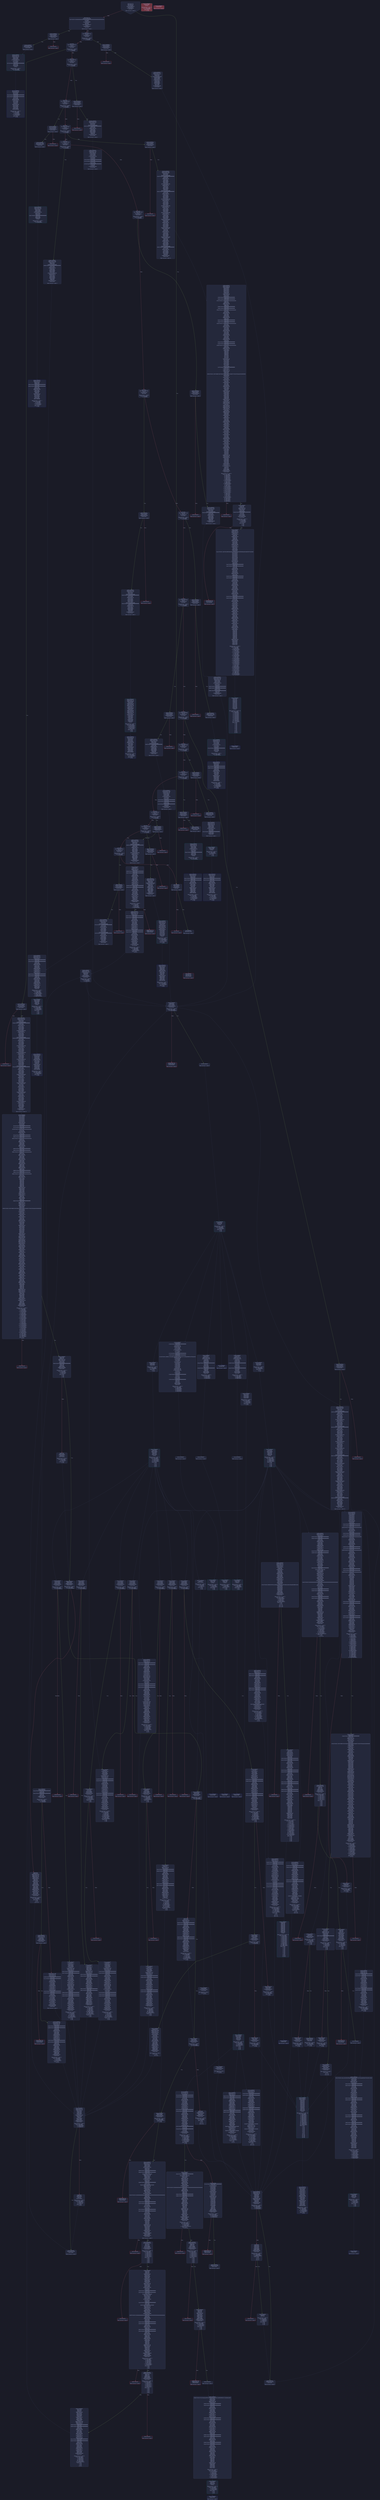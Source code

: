 digraph G {
    node [shape=box, style="filled, rounded", color="#565f89", fontcolor="#c0caf5", fontname="Helvetica", fillcolor="#24283b"];
    edge [color="#414868", fontcolor="#c0caf5", fontname="Helvetica"];
    bgcolor="#1a1b26";
    0 [ label = "[00] PUSH1 60
[02] PUSH1 40
[04] MSTORE
[05] CALLDATASIZE
[06] ISZERO
[07] PUSH2 00ef
[0a] JUMPI

Stack size req: 0, sizeΔ: 0
" shape = invhouse]
    1 [ label = "[0b] PUSH1 00
[0d] CALLDATALOAD
[0e] PUSH29 0100000000000000000000000000000000000000000000000000000000
[2c] SWAP1
[2d] DIV
[2e] PUSH4 ffffffff
[33] AND
[34] DUP1
[35] PUSH4 04efa227
[3a] EQ
[3b] PUSH2 0105
[3e] JUMPI

Stack size req: 0, sizeΔ: 1
"]
    2 [ label = "[3f] DUP1
[40] PUSH4 0674763c
[45] EQ
[46] PUSH2 0157
[49] JUMPI

Stack size req: 1, sizeΔ: 0
Entry->Op usage:
	0->69:EQ:1
"]
    3 [ label = "[4a] DUP1
[4b] PUSH4 0a19b14a
[50] EQ
[51] PUSH2 0179
[54] JUMPI

Stack size req: 1, sizeΔ: 0
Entry->Op usage:
	0->80:EQ:1
"]
    4 [ label = "[55] DUP1
[56] PUSH4 13af4035
[5b] EQ
[5c] PUSH2 0240
[5f] JUMPI

Stack size req: 1, sizeΔ: 0
Entry->Op usage:
	0->91:EQ:1
"]
    5 [ label = "[60] DUP1
[61] PUSH4 205d0063
[66] EQ
[67] PUSH2 0276
[6a] JUMPI

Stack size req: 1, sizeΔ: 0
Entry->Op usage:
	0->102:EQ:1
"]
    6 [ label = "[6b] DUP1
[6c] PUSH4 21f9caef
[71] EQ
[72] PUSH2 02c8
[75] JUMPI

Stack size req: 1, sizeΔ: 0
Entry->Op usage:
	0->113:EQ:1
"]
    7 [ label = "[76] DUP1
[77] PUSH4 47e7ef24
[7c] EQ
[7d] PUSH2 0386
[80] JUMPI

Stack size req: 1, sizeΔ: 0
Entry->Op usage:
	0->124:EQ:1
"]
    8 [ label = "[81] DUP1
[82] PUSH4 4b023cf8
[87] EQ
[88] PUSH2 03bd
[8b] JUMPI

Stack size req: 1, sizeΔ: 0
Entry->Op usage:
	0->135:EQ:1
"]
    9 [ label = "[8c] DUP1
[8d] PUSH4 508493bc
[92] EQ
[93] PUSH2 03f3
[96] JUMPI

Stack size req: 1, sizeΔ: 0
Entry->Op usage:
	0->146:EQ:1
"]
    10 [ label = "[97] DUP1
[98] PUSH4 65e17c9d
[9d] EQ
[9e] PUSH2 045c
[a1] JUMPI

Stack size req: 1, sizeΔ: 0
Entry->Op usage:
	0->157:EQ:1
"]
    11 [ label = "[a2] DUP1
[a3] PUSH4 6716a692
[a8] EQ
[a9] PUSH2 04ae
[ac] JUMPI

Stack size req: 1, sizeΔ: 0
Entry->Op usage:
	0->168:EQ:1
"]
    12 [ label = "[ad] DUP1
[ae] PUSH4 6c86888b
[b3] EQ
[b4] PUSH2 04e4
[b7] JUMPI

Stack size req: 1, sizeΔ: 0
Entry->Op usage:
	0->179:EQ:1
"]
    13 [ label = "[b8] DUP1
[b9] PUSH4 893d20e8
[be] EQ
[bf] PUSH2 05e4
[c2] JUMPI

Stack size req: 1, sizeΔ: 0
Entry->Op usage:
	0->190:EQ:1
"]
    14 [ label = "[c3] DUP1
[c4] PUSH4 f318c75f
[c9] EQ
[ca] PUSH2 0636
[cd] JUMPI

Stack size req: 1, sizeΔ: 0
Entry->Op usage:
	0->201:EQ:1
"]
    15 [ label = "[ce] DUP1
[cf] PUSH4 f3fef3a3
[d4] EQ
[d5] PUSH2 0688
[d8] JUMPI

Stack size req: 1, sizeΔ: 0
Entry->Op usage:
	0->212:EQ:1
"]
    16 [ label = "[d9] DUP1
[da] PUSH4 f7213db6
[df] EQ
[e0] PUSH2 06c7
[e3] JUMPI

Stack size req: 1, sizeΔ: 0
Entry->Op usage:
	0->223:EQ:1
"]
    17 [ label = "[e4] DUP1
[e5] PUSH4 f7888aec
[ea] EQ
[eb] PUSH2 06ff
[ee] JUMPI

Stack size req: 1, sizeΔ: 0
Entry->Op usage:
	0->234:EQ:1
"]
    18 [ label = "[ef] JUMPDEST
[f0] CALLVALUE
[f1] ISZERO
[f2] PUSH2 00f7
[f5] JUMPI

Stack size req: 0, sizeΔ: 0
"]
    19 [ label = "[f6] INVALID

Stack size req: 0, sizeΔ: 0
" color = "red"]
    20 [ label = "[f7] JUMPDEST
[f8] PUSH2 0103

Stack size req: 0, sizeΔ: 1
"]
    21 [ label = "[fb] JUMPDEST
[fc] PUSH1 00
[fe] PUSH1 00
[0100] REVERT

Stack size req: 0, sizeΔ: 0
" color = "red"]
    22 [ label = "[0101] JUMPDEST
[0102] JUMP
Indirect!

Stack size req: 1, sizeΔ: -1
Entry->Op usage:
	0->258:JUMP:0
Entry->Exit:
	0->😵
" color = "teal" fillcolor = "#703440"]
    23 [ label = "[0103] JUMPDEST
[0104] STOP

Stack size req: 0, sizeΔ: 0
" color = "darkblue" fillcolor = "#703440"]
    24 [ label = "[0105] JUMPDEST
[0106] CALLVALUE
[0107] ISZERO
[0108] PUSH2 010d
[010b] JUMPI

Stack size req: 0, sizeΔ: 0
"]
    25 [ label = "[010c] INVALID

Stack size req: 0, sizeΔ: 0
" color = "red"]
    26 [ label = "[010d] JUMPDEST
[010e] PUSH2 0115
[0111] PUSH2 0768
[0114] JUMP

Stack size req: 0, sizeΔ: 1
"]
    27 [ label = "[0115] JUMPDEST
[0116] PUSH1 40
[0118] MLOAD
[0119] DUP1
[011a] DUP3
[011b] PUSH20 ffffffffffffffffffffffffffffffffffffffff
[0130] AND
[0131] PUSH20 ffffffffffffffffffffffffffffffffffffffff
[0146] AND
[0147] DUP2
[0148] MSTORE
[0149] PUSH1 20
[014b] ADD
[014c] SWAP2
[014d] POP
[014e] POP
[014f] PUSH1 40
[0151] MLOAD
[0152] DUP1
[0153] SWAP2
[0154] SUB
[0155] SWAP1
[0156] RETURN

Stack size req: 1, sizeΔ: -1
Entry->Op usage:
	0->304:AND:1
	0->326:AND:1
	0->328:MSTORE:1
	0->333:POP:0
Entry->Exit:
	0->😵
" color = "darkblue"]
    28 [ label = "[0157] JUMPDEST
[0158] CALLVALUE
[0159] ISZERO
[015a] PUSH2 015f
[015d] JUMPI

Stack size req: 0, sizeΔ: 0
"]
    29 [ label = "[015e] INVALID

Stack size req: 0, sizeΔ: 0
" color = "red"]
    30 [ label = "[015f] JUMPDEST
[0160] PUSH2 0177
[0163] PUSH1 04
[0165] DUP1
[0166] DUP1
[0167] CALLDATALOAD
[0168] ISZERO
[0169] ISZERO
[016a] SWAP1
[016b] PUSH1 20
[016d] ADD
[016e] SWAP1
[016f] SWAP2
[0170] SWAP1
[0171] POP
[0172] POP
[0173] PUSH2 078e
[0176] JUMP

Stack size req: 0, sizeΔ: 2
"]
    31 [ label = "[0177] JUMPDEST
[0178] STOP

Stack size req: 0, sizeΔ: 0
" color = "darkblue"]
    32 [ label = "[0179] JUMPDEST
[017a] CALLVALUE
[017b] ISZERO
[017c] PUSH2 0181
[017f] JUMPI

Stack size req: 0, sizeΔ: 0
"]
    33 [ label = "[0180] INVALID

Stack size req: 0, sizeΔ: 0
" color = "red"]
    34 [ label = "[0181] JUMPDEST
[0182] PUSH2 023e
[0185] PUSH1 04
[0187] DUP1
[0188] DUP1
[0189] CALLDATALOAD
[018a] PUSH20 ffffffffffffffffffffffffffffffffffffffff
[019f] AND
[01a0] SWAP1
[01a1] PUSH1 20
[01a3] ADD
[01a4] SWAP1
[01a5] SWAP2
[01a6] SWAP1
[01a7] DUP1
[01a8] CALLDATALOAD
[01a9] SWAP1
[01aa] PUSH1 20
[01ac] ADD
[01ad] SWAP1
[01ae] SWAP2
[01af] SWAP1
[01b0] DUP1
[01b1] CALLDATALOAD
[01b2] PUSH20 ffffffffffffffffffffffffffffffffffffffff
[01c7] AND
[01c8] SWAP1
[01c9] PUSH1 20
[01cb] ADD
[01cc] SWAP1
[01cd] SWAP2
[01ce] SWAP1
[01cf] DUP1
[01d0] CALLDATALOAD
[01d1] SWAP1
[01d2] PUSH1 20
[01d4] ADD
[01d5] SWAP1
[01d6] SWAP2
[01d7] SWAP1
[01d8] DUP1
[01d9] CALLDATALOAD
[01da] SWAP1
[01db] PUSH1 20
[01dd] ADD
[01de] SWAP1
[01df] SWAP2
[01e0] SWAP1
[01e1] DUP1
[01e2] CALLDATALOAD
[01e3] SWAP1
[01e4] PUSH1 20
[01e6] ADD
[01e7] SWAP1
[01e8] SWAP2
[01e9] SWAP1
[01ea] DUP1
[01eb] CALLDATALOAD
[01ec] PUSH20 ffffffffffffffffffffffffffffffffffffffff
[0201] AND
[0202] SWAP1
[0203] PUSH1 20
[0205] ADD
[0206] SWAP1
[0207] SWAP2
[0208] SWAP1
[0209] DUP1
[020a] CALLDATALOAD
[020b] PUSH1 ff
[020d] AND
[020e] SWAP1
[020f] PUSH1 20
[0211] ADD
[0212] SWAP1
[0213] SWAP2
[0214] SWAP1
[0215] DUP1
[0216] CALLDATALOAD
[0217] PUSH1 00
[0219] NOT
[021a] AND
[021b] SWAP1
[021c] PUSH1 20
[021e] ADD
[021f] SWAP1
[0220] SWAP2
[0221] SWAP1
[0222] DUP1
[0223] CALLDATALOAD
[0224] PUSH1 00
[0226] NOT
[0227] AND
[0228] SWAP1
[0229] PUSH1 20
[022b] ADD
[022c] SWAP1
[022d] SWAP2
[022e] SWAP1
[022f] DUP1
[0230] CALLDATALOAD
[0231] SWAP1
[0232] PUSH1 20
[0234] ADD
[0235] SWAP1
[0236] SWAP2
[0237] SWAP1
[0238] POP
[0239] POP
[023a] PUSH2 079f
[023d] JUMP

Stack size req: 0, sizeΔ: 12
"]
    35 [ label = "[023e] JUMPDEST
[023f] STOP

Stack size req: 0, sizeΔ: 0
" color = "darkblue"]
    36 [ label = "[0240] JUMPDEST
[0241] CALLVALUE
[0242] ISZERO
[0243] PUSH2 0248
[0246] JUMPI

Stack size req: 0, sizeΔ: 0
"]
    37 [ label = "[0247] INVALID

Stack size req: 0, sizeΔ: 0
" color = "red"]
    38 [ label = "[0248] JUMPDEST
[0249] PUSH2 0274
[024c] PUSH1 04
[024e] DUP1
[024f] DUP1
[0250] CALLDATALOAD
[0251] PUSH20 ffffffffffffffffffffffffffffffffffffffff
[0266] AND
[0267] SWAP1
[0268] PUSH1 20
[026a] ADD
[026b] SWAP1
[026c] SWAP2
[026d] SWAP1
[026e] POP
[026f] POP
[0270] PUSH2 16fb
[0273] JUMP

Stack size req: 0, sizeΔ: 2
"]
    39 [ label = "[0274] JUMPDEST
[0275] STOP

Stack size req: 0, sizeΔ: 0
" color = "darkblue"]
    40 [ label = "[0276] JUMPDEST
[0277] CALLVALUE
[0278] ISZERO
[0279] PUSH2 027e
[027c] JUMPI

Stack size req: 0, sizeΔ: 0
"]
    41 [ label = "[027d] INVALID

Stack size req: 0, sizeΔ: 0
" color = "red"]
    42 [ label = "[027e] JUMPDEST
[027f] PUSH2 0286
[0282] PUSH2 1819
[0285] JUMP

Stack size req: 0, sizeΔ: 1
"]
    43 [ label = "[0286] JUMPDEST
[0287] PUSH1 40
[0289] MLOAD
[028a] DUP1
[028b] DUP3
[028c] PUSH20 ffffffffffffffffffffffffffffffffffffffff
[02a1] AND
[02a2] PUSH20 ffffffffffffffffffffffffffffffffffffffff
[02b7] AND
[02b8] DUP2
[02b9] MSTORE
[02ba] PUSH1 20
[02bc] ADD
[02bd] SWAP2
[02be] POP
[02bf] POP
[02c0] PUSH1 40
[02c2] MLOAD
[02c3] DUP1
[02c4] SWAP2
[02c5] SUB
[02c6] SWAP1
[02c7] RETURN

Stack size req: 1, sizeΔ: -1
Entry->Op usage:
	0->673:AND:1
	0->695:AND:1
	0->697:MSTORE:1
	0->702:POP:0
Entry->Exit:
	0->😵
" color = "darkblue"]
    44 [ label = "[02c8] JUMPDEST
[02c9] CALLVALUE
[02ca] ISZERO
[02cb] PUSH2 02d0
[02ce] JUMPI

Stack size req: 0, sizeΔ: 0
"]
    45 [ label = "[02cf] INVALID

Stack size req: 0, sizeΔ: 0
" color = "red"]
    46 [ label = "[02d0] JUMPDEST
[02d1] PUSH2 0384
[02d4] PUSH1 04
[02d6] DUP1
[02d7] DUP1
[02d8] CALLDATALOAD
[02d9] PUSH20 ffffffffffffffffffffffffffffffffffffffff
[02ee] AND
[02ef] SWAP1
[02f0] PUSH1 20
[02f2] ADD
[02f3] SWAP1
[02f4] SWAP2
[02f5] SWAP1
[02f6] DUP1
[02f7] CALLDATALOAD
[02f8] SWAP1
[02f9] PUSH1 20
[02fb] ADD
[02fc] SWAP1
[02fd] SWAP2
[02fe] SWAP1
[02ff] DUP1
[0300] CALLDATALOAD
[0301] PUSH20 ffffffffffffffffffffffffffffffffffffffff
[0316] AND
[0317] SWAP1
[0318] PUSH1 20
[031a] ADD
[031b] SWAP1
[031c] SWAP2
[031d] SWAP1
[031e] DUP1
[031f] CALLDATALOAD
[0320] SWAP1
[0321] PUSH1 20
[0323] ADD
[0324] SWAP1
[0325] SWAP2
[0326] SWAP1
[0327] DUP1
[0328] CALLDATALOAD
[0329] SWAP1
[032a] PUSH1 20
[032c] ADD
[032d] SWAP1
[032e] SWAP2
[032f] SWAP1
[0330] DUP1
[0331] CALLDATALOAD
[0332] SWAP1
[0333] PUSH1 20
[0335] ADD
[0336] SWAP1
[0337] SWAP2
[0338] SWAP1
[0339] DUP1
[033a] CALLDATALOAD
[033b] PUSH1 ff
[033d] AND
[033e] SWAP1
[033f] PUSH1 20
[0341] ADD
[0342] SWAP1
[0343] SWAP2
[0344] SWAP1
[0345] DUP1
[0346] CALLDATALOAD
[0347] PUSH1 00
[0349] NOT
[034a] AND
[034b] SWAP1
[034c] PUSH1 20
[034e] ADD
[034f] SWAP1
[0350] SWAP2
[0351] SWAP1
[0352] DUP1
[0353] CALLDATALOAD
[0354] PUSH1 00
[0356] NOT
[0357] AND
[0358] SWAP1
[0359] PUSH1 20
[035b] ADD
[035c] SWAP1
[035d] SWAP2
[035e] SWAP1
[035f] DUP1
[0360] CALLDATALOAD
[0361] PUSH20 ffffffffffffffffffffffffffffffffffffffff
[0376] AND
[0377] SWAP1
[0378] PUSH1 20
[037a] ADD
[037b] SWAP1
[037c] SWAP2
[037d] SWAP1
[037e] POP
[037f] POP
[0380] PUSH2 183f
[0383] JUMP

Stack size req: 0, sizeΔ: 11
"]
    47 [ label = "[0384] JUMPDEST
[0385] STOP

Stack size req: 0, sizeΔ: 0
" color = "darkblue"]
    48 [ label = "[0386] JUMPDEST
[0387] PUSH2 03bb
[038a] PUSH1 04
[038c] DUP1
[038d] DUP1
[038e] CALLDATALOAD
[038f] PUSH20 ffffffffffffffffffffffffffffffffffffffff
[03a4] AND
[03a5] SWAP1
[03a6] PUSH1 20
[03a8] ADD
[03a9] SWAP1
[03aa] SWAP2
[03ab] SWAP1
[03ac] DUP1
[03ad] CALLDATALOAD
[03ae] SWAP1
[03af] PUSH1 20
[03b1] ADD
[03b2] SWAP1
[03b3] SWAP2
[03b4] SWAP1
[03b5] POP
[03b6] POP
[03b7] PUSH2 1bc7
[03ba] JUMP

Stack size req: 0, sizeΔ: 3
"]
    49 [ label = "[03bb] JUMPDEST
[03bc] STOP

Stack size req: 0, sizeΔ: 0
" color = "darkblue"]
    50 [ label = "[03bd] JUMPDEST
[03be] CALLVALUE
[03bf] ISZERO
[03c0] PUSH2 03c5
[03c3] JUMPI

Stack size req: 0, sizeΔ: 0
"]
    51 [ label = "[03c4] INVALID

Stack size req: 0, sizeΔ: 0
" color = "red"]
    52 [ label = "[03c5] JUMPDEST
[03c6] PUSH2 03f1
[03c9] PUSH1 04
[03cb] DUP1
[03cc] DUP1
[03cd] CALLDATALOAD
[03ce] PUSH20 ffffffffffffffffffffffffffffffffffffffff
[03e3] AND
[03e4] SWAP1
[03e5] PUSH1 20
[03e7] ADD
[03e8] SWAP1
[03e9] SWAP2
[03ea] SWAP1
[03eb] POP
[03ec] POP
[03ed] PUSH2 2048
[03f0] JUMP

Stack size req: 0, sizeΔ: 2
"]
    53 [ label = "[03f1] JUMPDEST
[03f2] STOP

Stack size req: 0, sizeΔ: 0
" color = "darkblue"]
    54 [ label = "[03f3] JUMPDEST
[03f4] CALLVALUE
[03f5] ISZERO
[03f6] PUSH2 03fb
[03f9] JUMPI

Stack size req: 0, sizeΔ: 0
"]
    55 [ label = "[03fa] INVALID

Stack size req: 0, sizeΔ: 0
" color = "red"]
    56 [ label = "[03fb] JUMPDEST
[03fc] PUSH2 0446
[03ff] PUSH1 04
[0401] DUP1
[0402] DUP1
[0403] CALLDATALOAD
[0404] PUSH20 ffffffffffffffffffffffffffffffffffffffff
[0419] AND
[041a] SWAP1
[041b] PUSH1 20
[041d] ADD
[041e] SWAP1
[041f] SWAP2
[0420] SWAP1
[0421] DUP1
[0422] CALLDATALOAD
[0423] PUSH20 ffffffffffffffffffffffffffffffffffffffff
[0438] AND
[0439] SWAP1
[043a] PUSH1 20
[043c] ADD
[043d] SWAP1
[043e] SWAP2
[043f] SWAP1
[0440] POP
[0441] POP
[0442] PUSH2 20e7
[0445] JUMP

Stack size req: 0, sizeΔ: 3
"]
    57 [ label = "[0446] JUMPDEST
[0447] PUSH1 40
[0449] MLOAD
[044a] DUP1
[044b] DUP3
[044c] DUP2
[044d] MSTORE
[044e] PUSH1 20
[0450] ADD
[0451] SWAP2
[0452] POP
[0453] POP
[0454] PUSH1 40
[0456] MLOAD
[0457] DUP1
[0458] SWAP2
[0459] SUB
[045a] SWAP1
[045b] RETURN

Stack size req: 1, sizeΔ: -1
Entry->Op usage:
	0->1101:MSTORE:1
	0->1106:POP:0
Entry->Exit:
	0->😵
" color = "darkblue"]
    58 [ label = "[045c] JUMPDEST
[045d] CALLVALUE
[045e] ISZERO
[045f] PUSH2 0464
[0462] JUMPI

Stack size req: 0, sizeΔ: 0
"]
    59 [ label = "[0463] INVALID

Stack size req: 0, sizeΔ: 0
" color = "red"]
    60 [ label = "[0464] JUMPDEST
[0465] PUSH2 046c
[0468] PUSH2 210c
[046b] JUMP

Stack size req: 0, sizeΔ: 1
"]
    61 [ label = "[046c] JUMPDEST
[046d] PUSH1 40
[046f] MLOAD
[0470] DUP1
[0471] DUP3
[0472] PUSH20 ffffffffffffffffffffffffffffffffffffffff
[0487] AND
[0488] PUSH20 ffffffffffffffffffffffffffffffffffffffff
[049d] AND
[049e] DUP2
[049f] MSTORE
[04a0] PUSH1 20
[04a2] ADD
[04a3] SWAP2
[04a4] POP
[04a5] POP
[04a6] PUSH1 40
[04a8] MLOAD
[04a9] DUP1
[04aa] SWAP2
[04ab] SUB
[04ac] SWAP1
[04ad] RETURN

Stack size req: 1, sizeΔ: -1
Entry->Op usage:
	0->1159:AND:1
	0->1181:AND:1
	0->1183:MSTORE:1
	0->1188:POP:0
Entry->Exit:
	0->😵
" color = "darkblue"]
    62 [ label = "[04ae] JUMPDEST
[04af] CALLVALUE
[04b0] ISZERO
[04b1] PUSH2 04b6
[04b4] JUMPI

Stack size req: 0, sizeΔ: 0
"]
    63 [ label = "[04b5] INVALID

Stack size req: 0, sizeΔ: 0
" color = "red"]
    64 [ label = "[04b6] JUMPDEST
[04b7] PUSH2 04e2
[04ba] PUSH1 04
[04bc] DUP1
[04bd] DUP1
[04be] CALLDATALOAD
[04bf] PUSH20 ffffffffffffffffffffffffffffffffffffffff
[04d4] AND
[04d5] SWAP1
[04d6] PUSH1 20
[04d8] ADD
[04d9] SWAP1
[04da] SWAP2
[04db] SWAP1
[04dc] POP
[04dd] POP
[04de] PUSH2 2132
[04e1] JUMP

Stack size req: 0, sizeΔ: 2
"]
    65 [ label = "[04e2] JUMPDEST
[04e3] STOP

Stack size req: 0, sizeΔ: 0
" color = "darkblue"]
    66 [ label = "[04e4] JUMPDEST
[04e5] CALLVALUE
[04e6] ISZERO
[04e7] PUSH2 04ec
[04ea] JUMPI

Stack size req: 0, sizeΔ: 0
"]
    67 [ label = "[04eb] INVALID

Stack size req: 0, sizeΔ: 0
" color = "red"]
    68 [ label = "[04ec] JUMPDEST
[04ed] PUSH2 05c8
[04f0] PUSH1 04
[04f2] DUP1
[04f3] DUP1
[04f4] CALLDATALOAD
[04f5] PUSH20 ffffffffffffffffffffffffffffffffffffffff
[050a] AND
[050b] SWAP1
[050c] PUSH1 20
[050e] ADD
[050f] SWAP1
[0510] SWAP2
[0511] SWAP1
[0512] DUP1
[0513] CALLDATALOAD
[0514] SWAP1
[0515] PUSH1 20
[0517] ADD
[0518] SWAP1
[0519] SWAP2
[051a] SWAP1
[051b] DUP1
[051c] CALLDATALOAD
[051d] PUSH20 ffffffffffffffffffffffffffffffffffffffff
[0532] AND
[0533] SWAP1
[0534] PUSH1 20
[0536] ADD
[0537] SWAP1
[0538] SWAP2
[0539] SWAP1
[053a] DUP1
[053b] CALLDATALOAD
[053c] SWAP1
[053d] PUSH1 20
[053f] ADD
[0540] SWAP1
[0541] SWAP2
[0542] SWAP1
[0543] DUP1
[0544] CALLDATALOAD
[0545] SWAP1
[0546] PUSH1 20
[0548] ADD
[0549] SWAP1
[054a] SWAP2
[054b] SWAP1
[054c] DUP1
[054d] CALLDATALOAD
[054e] SWAP1
[054f] PUSH1 20
[0551] ADD
[0552] SWAP1
[0553] SWAP2
[0554] SWAP1
[0555] DUP1
[0556] CALLDATALOAD
[0557] PUSH20 ffffffffffffffffffffffffffffffffffffffff
[056c] AND
[056d] SWAP1
[056e] PUSH1 20
[0570] ADD
[0571] SWAP1
[0572] SWAP2
[0573] SWAP1
[0574] DUP1
[0575] CALLDATALOAD
[0576] PUSH1 ff
[0578] AND
[0579] SWAP1
[057a] PUSH1 20
[057c] ADD
[057d] SWAP1
[057e] SWAP2
[057f] SWAP1
[0580] DUP1
[0581] CALLDATALOAD
[0582] PUSH1 00
[0584] NOT
[0585] AND
[0586] SWAP1
[0587] PUSH1 20
[0589] ADD
[058a] SWAP1
[058b] SWAP2
[058c] SWAP1
[058d] DUP1
[058e] CALLDATALOAD
[058f] PUSH1 00
[0591] NOT
[0592] AND
[0593] SWAP1
[0594] PUSH1 20
[0596] ADD
[0597] SWAP1
[0598] SWAP2
[0599] SWAP1
[059a] DUP1
[059b] CALLDATALOAD
[059c] SWAP1
[059d] PUSH1 20
[059f] ADD
[05a0] SWAP1
[05a1] SWAP2
[05a2] SWAP1
[05a3] DUP1
[05a4] CALLDATALOAD
[05a5] PUSH20 ffffffffffffffffffffffffffffffffffffffff
[05ba] AND
[05bb] SWAP1
[05bc] PUSH1 20
[05be] ADD
[05bf] SWAP1
[05c0] SWAP2
[05c1] SWAP1
[05c2] POP
[05c3] POP
[05c4] PUSH2 21d1
[05c7] JUMP

Stack size req: 0, sizeΔ: 13
"]
    69 [ label = "[05c8] JUMPDEST
[05c9] PUSH1 40
[05cb] MLOAD
[05cc] DUP1
[05cd] DUP3
[05ce] PUSH1 ff
[05d0] AND
[05d1] PUSH1 ff
[05d3] AND
[05d4] DUP2
[05d5] MSTORE
[05d6] PUSH1 20
[05d8] ADD
[05d9] SWAP2
[05da] POP
[05db] POP
[05dc] PUSH1 40
[05de] MLOAD
[05df] DUP1
[05e0] SWAP2
[05e1] SUB
[05e2] SWAP1
[05e3] RETURN

Stack size req: 1, sizeΔ: -1
Entry->Op usage:
	0->1488:AND:1
	0->1491:AND:1
	0->1493:MSTORE:1
	0->1498:POP:0
Entry->Exit:
	0->😵
" color = "darkblue"]
    70 [ label = "[05e4] JUMPDEST
[05e5] CALLVALUE
[05e6] ISZERO
[05e7] PUSH2 05ec
[05ea] JUMPI

Stack size req: 0, sizeΔ: 0
"]
    71 [ label = "[05eb] INVALID

Stack size req: 0, sizeΔ: 0
" color = "red"]
    72 [ label = "[05ec] JUMPDEST
[05ed] PUSH2 05f4
[05f0] PUSH2 25b3
[05f3] JUMP

Stack size req: 0, sizeΔ: 1
"]
    73 [ label = "[05f4] JUMPDEST
[05f5] PUSH1 40
[05f7] MLOAD
[05f8] DUP1
[05f9] DUP3
[05fa] PUSH20 ffffffffffffffffffffffffffffffffffffffff
[060f] AND
[0610] PUSH20 ffffffffffffffffffffffffffffffffffffffff
[0625] AND
[0626] DUP2
[0627] MSTORE
[0628] PUSH1 20
[062a] ADD
[062b] SWAP2
[062c] POP
[062d] POP
[062e] PUSH1 40
[0630] MLOAD
[0631] DUP1
[0632] SWAP2
[0633] SUB
[0634] SWAP1
[0635] RETURN

Stack size req: 1, sizeΔ: -1
Entry->Op usage:
	0->1551:AND:1
	0->1573:AND:1
	0->1575:MSTORE:1
	0->1580:POP:0
Entry->Exit:
	0->😵
" color = "darkblue"]
    74 [ label = "[0636] JUMPDEST
[0637] CALLVALUE
[0638] ISZERO
[0639] PUSH2 063e
[063c] JUMPI

Stack size req: 0, sizeΔ: 0
"]
    75 [ label = "[063d] INVALID

Stack size req: 0, sizeΔ: 0
" color = "red"]
    76 [ label = "[063e] JUMPDEST
[063f] PUSH2 0646
[0642] PUSH2 25de
[0645] JUMP

Stack size req: 0, sizeΔ: 1
"]
    77 [ label = "[0646] JUMPDEST
[0647] PUSH1 40
[0649] MLOAD
[064a] DUP1
[064b] DUP3
[064c] PUSH20 ffffffffffffffffffffffffffffffffffffffff
[0661] AND
[0662] PUSH20 ffffffffffffffffffffffffffffffffffffffff
[0677] AND
[0678] DUP2
[0679] MSTORE
[067a] PUSH1 20
[067c] ADD
[067d] SWAP2
[067e] POP
[067f] POP
[0680] PUSH1 40
[0682] MLOAD
[0683] DUP1
[0684] SWAP2
[0685] SUB
[0686] SWAP1
[0687] RETURN

Stack size req: 1, sizeΔ: -1
Entry->Op usage:
	0->1633:AND:1
	0->1655:AND:1
	0->1657:MSTORE:1
	0->1662:POP:0
Entry->Exit:
	0->😵
" color = "darkblue"]
    78 [ label = "[0688] JUMPDEST
[0689] CALLVALUE
[068a] ISZERO
[068b] PUSH2 0690
[068e] JUMPI

Stack size req: 0, sizeΔ: 0
"]
    79 [ label = "[068f] INVALID

Stack size req: 0, sizeΔ: 0
" color = "red"]
    80 [ label = "[0690] JUMPDEST
[0691] PUSH2 06c5
[0694] PUSH1 04
[0696] DUP1
[0697] DUP1
[0698] CALLDATALOAD
[0699] PUSH20 ffffffffffffffffffffffffffffffffffffffff
[06ae] AND
[06af] SWAP1
[06b0] PUSH1 20
[06b2] ADD
[06b3] SWAP1
[06b4] SWAP2
[06b5] SWAP1
[06b6] DUP1
[06b7] CALLDATALOAD
[06b8] SWAP1
[06b9] PUSH1 20
[06bb] ADD
[06bc] SWAP1
[06bd] SWAP2
[06be] SWAP1
[06bf] POP
[06c0] POP
[06c1] PUSH2 2604
[06c4] JUMP

Stack size req: 0, sizeΔ: 3
"]
    81 [ label = "[06c5] JUMPDEST
[06c6] STOP

Stack size req: 0, sizeΔ: 0
" color = "darkblue"]
    82 [ label = "[06c7] JUMPDEST
[06c8] CALLVALUE
[06c9] ISZERO
[06ca] PUSH2 06cf
[06cd] JUMPI

Stack size req: 0, sizeΔ: 0
"]
    83 [ label = "[06ce] INVALID

Stack size req: 0, sizeΔ: 0
" color = "red"]
    84 [ label = "[06cf] JUMPDEST
[06d0] PUSH2 06e9
[06d3] PUSH1 04
[06d5] DUP1
[06d6] DUP1
[06d7] CALLDATALOAD
[06d8] PUSH1 00
[06da] NOT
[06db] AND
[06dc] SWAP1
[06dd] PUSH1 20
[06df] ADD
[06e0] SWAP1
[06e1] SWAP2
[06e2] SWAP1
[06e3] POP
[06e4] POP
[06e5] PUSH2 2a07
[06e8] JUMP

Stack size req: 0, sizeΔ: 2
"]
    85 [ label = "[06e9] JUMPDEST
[06ea] PUSH1 40
[06ec] MLOAD
[06ed] DUP1
[06ee] DUP3
[06ef] DUP2
[06f0] MSTORE
[06f1] PUSH1 20
[06f3] ADD
[06f4] SWAP2
[06f5] POP
[06f6] POP
[06f7] PUSH1 40
[06f9] MLOAD
[06fa] DUP1
[06fb] SWAP2
[06fc] SUB
[06fd] SWAP1
[06fe] RETURN

Stack size req: 1, sizeΔ: -1
Entry->Op usage:
	0->1776:MSTORE:1
	0->1781:POP:0
Entry->Exit:
	0->😵
" color = "darkblue"]
    86 [ label = "[06ff] JUMPDEST
[0700] CALLVALUE
[0701] ISZERO
[0702] PUSH2 0707
[0705] JUMPI

Stack size req: 0, sizeΔ: 0
"]
    87 [ label = "[0706] INVALID

Stack size req: 0, sizeΔ: 0
" color = "red"]
    88 [ label = "[0707] JUMPDEST
[0708] PUSH2 0752
[070b] PUSH1 04
[070d] DUP1
[070e] DUP1
[070f] CALLDATALOAD
[0710] PUSH20 ffffffffffffffffffffffffffffffffffffffff
[0725] AND
[0726] SWAP1
[0727] PUSH1 20
[0729] ADD
[072a] SWAP1
[072b] SWAP2
[072c] SWAP1
[072d] DUP1
[072e] CALLDATALOAD
[072f] PUSH20 ffffffffffffffffffffffffffffffffffffffff
[0744] AND
[0745] SWAP1
[0746] PUSH1 20
[0748] ADD
[0749] SWAP1
[074a] SWAP2
[074b] SWAP1
[074c] POP
[074d] POP
[074e] PUSH2 2a1f
[0751] JUMP

Stack size req: 0, sizeΔ: 3
"]
    89 [ label = "[0752] JUMPDEST
[0753] PUSH1 40
[0755] MLOAD
[0756] DUP1
[0757] DUP3
[0758] DUP2
[0759] MSTORE
[075a] PUSH1 20
[075c] ADD
[075d] SWAP2
[075e] POP
[075f] POP
[0760] PUSH1 40
[0762] MLOAD
[0763] DUP1
[0764] SWAP2
[0765] SUB
[0766] SWAP1
[0767] RETURN

Stack size req: 1, sizeΔ: -1
Entry->Op usage:
	0->1881:MSTORE:1
	0->1886:POP:0
Entry->Exit:
	0->😵
" color = "darkblue"]
    90 [ label = "[0768] JUMPDEST
[0769] PUSH1 05
[076b] PUSH1 00
[076d] SWAP1
[076e] SLOAD
[076f] SWAP1
[0770] PUSH2 0100
[0773] EXP
[0774] SWAP1
[0775] DIV
[0776] PUSH20 ffffffffffffffffffffffffffffffffffffffff
[078b] AND
[078c] DUP2
[078d] JUMP
Indirect!

Stack size req: 1, sizeΔ: 1
Entry->Op usage:
	0->1933:JUMP:0
" color = "teal"]
    91 [ label = "[078e] JUMPDEST
[078f] DUP1
[0790] ISZERO
[0791] ISZERO
[0792] PUSH2 079b
[0795] JUMPI

Stack size req: 1, sizeΔ: 0
Entry->Op usage:
	0->1936:ISZERO:0
"]
    92 [ label = "[0796] PUSH1 00
[0798] PUSH1 00
[079a] REVERT

Stack size req: 0, sizeΔ: 0
" color = "red"]
    93 [ label = "[079b] JUMPDEST

Stack size req: 0, sizeΔ: 0
"]
    94 [ label = "[079c] JUMPDEST
[079d] POP
[079e] JUMP
Indirect!

Stack size req: 2, sizeΔ: -2
Entry->Op usage:
	0->1949:POP:0
	1->1950:JUMP:0
Entry->Exit:
	0->😵
	1->😵
" color = "teal"]
    95 [ label = "[079f] JUMPDEST
[07a0] ADDRESS
[07a1] DUP12
[07a2] DUP12
[07a3] DUP12
[07a4] DUP12
[07a5] DUP12
[07a6] DUP12
[07a7] DUP12
[07a8] PUSH1 40
[07aa] MLOAD
[07ab] DUP1
[07ac] DUP10
[07ad] PUSH20 ffffffffffffffffffffffffffffffffffffffff
[07c2] AND
[07c3] PUSH20 ffffffffffffffffffffffffffffffffffffffff
[07d8] AND
[07d9] PUSH13 01000000000000000000000000
[07e7] MUL
[07e8] DUP2
[07e9] MSTORE
[07ea] PUSH1 14
[07ec] ADD
[07ed] DUP9
[07ee] PUSH20 ffffffffffffffffffffffffffffffffffffffff
[0803] AND
[0804] PUSH20 ffffffffffffffffffffffffffffffffffffffff
[0819] AND
[081a] PUSH13 01000000000000000000000000
[0828] MUL
[0829] DUP2
[082a] MSTORE
[082b] PUSH1 14
[082d] ADD
[082e] DUP8
[082f] DUP2
[0830] MSTORE
[0831] PUSH1 20
[0833] ADD
[0834] DUP7
[0835] PUSH20 ffffffffffffffffffffffffffffffffffffffff
[084a] AND
[084b] PUSH20 ffffffffffffffffffffffffffffffffffffffff
[0860] AND
[0861] PUSH13 01000000000000000000000000
[086f] MUL
[0870] DUP2
[0871] MSTORE
[0872] PUSH1 14
[0874] ADD
[0875] DUP6
[0876] DUP2
[0877] MSTORE
[0878] PUSH1 20
[087a] ADD
[087b] DUP5
[087c] DUP2
[087d] MSTORE
[087e] PUSH1 20
[0880] ADD
[0881] DUP4
[0882] DUP2
[0883] MSTORE
[0884] PUSH1 20
[0886] ADD
[0887] DUP3
[0888] PUSH20 ffffffffffffffffffffffffffffffffffffffff
[089d] AND
[089e] PUSH20 ffffffffffffffffffffffffffffffffffffffff
[08b3] AND
[08b4] PUSH13 01000000000000000000000000
[08c2] MUL
[08c3] DUP2
[08c4] MSTORE
[08c5] PUSH1 14
[08c7] ADD
[08c8] SWAP9
[08c9] POP
[08ca] POP
[08cb] POP
[08cc] POP
[08cd] POP
[08ce] POP
[08cf] POP
[08d0] POP
[08d1] POP
[08d2] PUSH1 40
[08d4] MLOAD
[08d5] DUP1
[08d6] SWAP2
[08d7] SUB
[08d8] SWAP1
[08d9] SHA3
[08da] PUSH1 0a
[08dc] DUP2
[08dd] PUSH1 00
[08df] NOT
[08e0] AND
[08e1] SWAP1
[08e2] SSTORE
[08e3] POP
[08e4] DUP5
[08e5] PUSH20 ffffffffffffffffffffffffffffffffffffffff
[08fa] AND
[08fb] PUSH1 01
[08fd] PUSH1 0a
[08ff] SLOAD
[0900] PUSH1 40
[0902] MLOAD
[0903] DUP1
[0904] DUP1
[0905] PUSH32 19457468657265756d205369676e6564204d6573736167653a0a333200000000
[0926] DUP2
[0927] MSTORE
[0928] POP
[0929] PUSH1 1c
[092b] ADD
[092c] DUP3
[092d] PUSH1 00
[092f] NOT
[0930] AND
[0931] PUSH1 00
[0933] NOT
[0934] AND
[0935] DUP2
[0936] MSTORE
[0937] PUSH1 20
[0939] ADD
[093a] SWAP2
[093b] POP
[093c] POP
[093d] PUSH1 40
[093f] MLOAD
[0940] DUP1
[0941] SWAP2
[0942] SUB
[0943] SWAP1
[0944] SHA3
[0945] DUP7
[0946] DUP7
[0947] DUP7
[0948] PUSH1 40
[094a] MLOAD
[094b] DUP1
[094c] PUSH1 00
[094e] MSTORE
[094f] PUSH1 20
[0951] ADD
[0952] PUSH1 40
[0954] MSTORE
[0955] PUSH1 00
[0957] PUSH1 40
[0959] MLOAD
[095a] PUSH1 20
[095c] ADD
[095d] MSTORE
[095e] PUSH1 40
[0960] MLOAD
[0961] DUP1
[0962] DUP6
[0963] PUSH1 00
[0965] NOT
[0966] AND
[0967] PUSH1 00
[0969] NOT
[096a] AND
[096b] DUP2
[096c] MSTORE
[096d] PUSH1 20
[096f] ADD
[0970] DUP5
[0971] PUSH1 ff
[0973] AND
[0974] PUSH1 ff
[0976] AND
[0977] DUP2
[0978] MSTORE
[0979] PUSH1 20
[097b] ADD
[097c] DUP4
[097d] PUSH1 00
[097f] NOT
[0980] AND
[0981] PUSH1 00
[0983] NOT
[0984] AND
[0985] DUP2
[0986] MSTORE
[0987] PUSH1 20
[0989] ADD
[098a] DUP3
[098b] PUSH1 00
[098d] NOT
[098e] AND
[098f] PUSH1 00
[0991] NOT
[0992] AND
[0993] DUP2
[0994] MSTORE
[0995] PUSH1 20
[0997] ADD
[0998] SWAP5
[0999] POP
[099a] POP
[099b] POP
[099c] POP
[099d] POP
[099e] PUSH1 20
[09a0] PUSH1 40
[09a2] MLOAD
[09a3] PUSH1 20
[09a5] DUP2
[09a6] SUB
[09a7] SWAP1
[09a8] DUP1
[09a9] DUP5
[09aa] SUB
[09ab] SWAP1
[09ac] PUSH1 00
[09ae] DUP7
[09af] PUSH2 646e
[09b2] GAS
[09b3] SUB
[09b4] CALL
[09b5] ISZERO
[09b6] ISZERO
[09b7] PUSH2 09bc
[09ba] JUMPI

Stack size req: 11, sizeΔ: 3
Entry->Op usage:
	1->2446:AND:1
	1->2450:AND:1
	1->2452:MSTORE:1
	1->2459:POP:0
	2->2432:AND:1
	2->2436:AND:1
	2->2438:MSTORE:1
	2->2460:POP:0
	3->2419:AND:1
	3->2422:AND:1
	3->2424:MSTORE:1
	3->2461:POP:0
	4->2205:AND:1
	4->2227:AND:1
	4->2242:MUL:1
	4->2251:POP:0
	4->2298:AND:1
	5->2179:MSTORE:1
	5->2252:POP:0
	6->2173:MSTORE:1
	6->2253:POP:0
	7->2167:MSTORE:1
	7->2254:POP:0
	8->2122:AND:1
	8->2144:AND:1
	8->2159:MUL:1
	8->2255:POP:0
	9->2096:MSTORE:1
	9->2256:POP:0
	10->2051:AND:1
	10->2073:AND:1
	10->2088:MUL:1
	10->2257:POP:0
Entry->Exit:
	4->2, 7
"]
    96 [ label = "[09bb] INVALID

Stack size req: 0, sizeΔ: 0
" color = "red"]
    97 [ label = "[09bc] JUMPDEST
[09bd] POP
[09be] POP
[09bf] PUSH1 20
[09c1] PUSH1 40
[09c3] MLOAD
[09c4] SUB
[09c5] MLOAD
[09c6] PUSH20 ffffffffffffffffffffffffffffffffffffffff
[09db] AND
[09dc] EQ
[09dd] DUP1
[09de] ISZERO
[09df] PUSH2 09e8
[09e2] JUMPI

Stack size req: 3, sizeΔ: -2
Entry->Op usage:
	0->2493:POP:0
	1->2494:POP:0
	2->2524:EQ:1
Entry->Exit:
	0->😵
	1->😵
	2->😵
"]
    98 [ label = "[09e3] POP
[09e4] DUP7
[09e5] NUMBER
[09e6] GT
[09e7] ISZERO

Stack size req: 8, sizeΔ: 0
Entry->Op usage:
	0->2531:POP:0
	7->2534:GT:1
Entry->Exit:
	0->😵
"]
    99 [ label = "[09e8] JUMPDEST
[09e9] DUP1
[09ea] ISZERO
[09eb] PUSH2 0a1a
[09ee] JUMPI

Stack size req: 1, sizeΔ: 0
Entry->Op usage:
	0->2538:ISZERO:0
"]
    100 [ label = "[09ef] POP
[09f0] DUP10
[09f1] PUSH2 0a17
[09f4] PUSH1 02
[09f6] PUSH1 00
[09f8] PUSH1 0a
[09fa] SLOAD
[09fb] PUSH1 00
[09fd] NOT
[09fe] AND
[09ff] PUSH1 00
[0a01] NOT
[0a02] AND
[0a03] DUP2
[0a04] MSTORE
[0a05] PUSH1 20
[0a07] ADD
[0a08] SWAP1
[0a09] DUP2
[0a0a] MSTORE
[0a0b] PUSH1 20
[0a0d] ADD
[0a0e] PUSH1 00
[0a10] SHA3
[0a11] SLOAD
[0a12] DUP4
[0a13] PUSH2 2aa7
[0a16] JUMP

Stack size req: 11, sizeΔ: 3
Entry->Op usage:
	0->2543:POP:0
Entry->Exit:
	0->😵
	1->0, 4
	10->3, 13
"]
    101 [ label = "[0a17] JUMPDEST
[0a18] GT
[0a19] ISZERO

Stack size req: 2, sizeΔ: -1
Entry->Op usage:
	0->2584:GT:0
	1->2584:GT:1
Entry->Exit:
	0->😵
	1->😵
"]
    102 [ label = "[0a1a] JUMPDEST
[0a1b] DUP1
[0a1c] ISZERO
[0a1d] PUSH2 0aa2
[0a20] JUMPI

Stack size req: 1, sizeΔ: 0
Entry->Op usage:
	0->2588:ISZERO:0
"]
    103 [ label = "[0a21] POP
[0a22] DUP1
[0a23] PUSH1 01
[0a25] PUSH1 00
[0a27] DUP14
[0a28] PUSH20 ffffffffffffffffffffffffffffffffffffffff
[0a3d] AND
[0a3e] PUSH20 ffffffffffffffffffffffffffffffffffffffff
[0a53] AND
[0a54] DUP2
[0a55] MSTORE
[0a56] PUSH1 20
[0a58] ADD
[0a59] SWAP1
[0a5a] DUP2
[0a5b] MSTORE
[0a5c] PUSH1 20
[0a5e] ADD
[0a5f] PUSH1 00
[0a61] SHA3
[0a62] PUSH1 00
[0a64] CALLER
[0a65] PUSH20 ffffffffffffffffffffffffffffffffffffffff
[0a7a] AND
[0a7b] PUSH20 ffffffffffffffffffffffffffffffffffffffff
[0a90] AND
[0a91] DUP2
[0a92] MSTORE
[0a93] PUSH1 20
[0a95] ADD
[0a96] SWAP1
[0a97] DUP2
[0a98] MSTORE
[0a99] PUSH1 20
[0a9b] ADD
[0a9c] PUSH1 00
[0a9e] SHA3
[0a9f] SLOAD
[0aa0] LT
[0aa1] ISZERO

Stack size req: 12, sizeΔ: 0
Entry->Op usage:
	0->2593:POP:0
	1->2720:LT:1
	11->2621:AND:1
	11->2643:AND:1
	11->2645:MSTORE:1
Entry->Exit:
	0->😵
"]
    104 [ label = "[0aa2] JUMPDEST
[0aa3] DUP1
[0aa4] ISZERO
[0aa5] PUSH2 0b3e
[0aa8] JUMPI

Stack size req: 1, sizeΔ: 0
Entry->Op usage:
	0->2724:ISZERO:0
"]
    105 [ label = "[0aa9] POP
[0aaa] DUP10
[0aab] PUSH2 0ab4
[0aae] DUP10
[0aaf] DUP4
[0ab0] PUSH2 2ad3
[0ab3] JUMP

Stack size req: 11, sizeΔ: 3
Entry->Op usage:
	0->2729:POP:0
Entry->Exit:
	0->😵
	1->0, 4
	8->1, 11
	10->3, 13
"]
    106 [ label = "[0ab4] JUMPDEST
[0ab5] DUP2
[0ab6] ISZERO
[0ab7] ISZERO
[0ab8] PUSH2 0abd
[0abb] JUMPI

Stack size req: 2, sizeΔ: 0
Entry->Op usage:
	1->2742:ISZERO:0
"]
    107 [ label = "[0abc] INVALID

Stack size req: 0, sizeΔ: 0
" color = "red"]
    108 [ label = "[0abd] JUMPDEST
[0abe] DIV
[0abf] PUSH1 01
[0ac1] PUSH1 00
[0ac3] DUP12
[0ac4] PUSH20 ffffffffffffffffffffffffffffffffffffffff
[0ad9] AND
[0ada] PUSH20 ffffffffffffffffffffffffffffffffffffffff
[0aef] AND
[0af0] DUP2
[0af1] MSTORE
[0af2] PUSH1 20
[0af4] ADD
[0af5] SWAP1
[0af6] DUP2
[0af7] MSTORE
[0af8] PUSH1 20
[0afa] ADD
[0afb] PUSH1 00
[0afd] SHA3
[0afe] PUSH1 00
[0b00] DUP8
[0b01] PUSH20 ffffffffffffffffffffffffffffffffffffffff
[0b16] AND
[0b17] PUSH20 ffffffffffffffffffffffffffffffffffffffff
[0b2c] AND
[0b2d] DUP2
[0b2e] MSTORE
[0b2f] PUSH1 20
[0b31] ADD
[0b32] SWAP1
[0b33] DUP2
[0b34] MSTORE
[0b35] PUSH1 20
[0b37] ADD
[0b38] PUSH1 00
[0b3a] SHA3
[0b3b] SLOAD
[0b3c] LT
[0b3d] ISZERO

Stack size req: 11, sizeΔ: -1
Entry->Op usage:
	0->2750:DIV:0
	1->2750:DIV:1
	6->2838:AND:1
	6->2860:AND:1
	6->2862:MSTORE:1
	10->2777:AND:1
	10->2799:AND:1
	10->2801:MSTORE:1
Entry->Exit:
	0->😵
	1->😵
"]
    109 [ label = "[0b3e] JUMPDEST
[0b3f] ISZERO
[0b40] ISZERO
[0b41] PUSH2 0b4a
[0b44] JUMPI

Stack size req: 1, sizeΔ: -1
Entry->Op usage:
	0->2879:ISZERO:0
Entry->Exit:
	0->😵
"]
    110 [ label = "[0b45] PUSH1 00
[0b47] PUSH1 00
[0b49] REVERT

Stack size req: 0, sizeΔ: 0
" color = "red"]
    111 [ label = "[0b4a] JUMPDEST
[0b4b] PUSH1 04
[0b4d] PUSH1 00
[0b4f] SWAP1
[0b50] SLOAD
[0b51] SWAP1
[0b52] PUSH2 0100
[0b55] EXP
[0b56] SWAP1
[0b57] DIV
[0b58] PUSH20 ffffffffffffffffffffffffffffffffffffffff
[0b6d] AND
[0b6e] PUSH20 ffffffffffffffffffffffffffffffffffffffff
[0b83] AND
[0b84] PUSH4 c5096a69
[0b89] PUSH1 05
[0b8b] PUSH1 00
[0b8d] SWAP1
[0b8e] SLOAD
[0b8f] SWAP1
[0b90] PUSH2 0100
[0b93] EXP
[0b94] SWAP1
[0b95] DIV
[0b96] PUSH20 ffffffffffffffffffffffffffffffffffffffff
[0bab] AND
[0bac] CALLER
[0bad] PUSH8 0de0b6b3a7640000
[0bb6] PUSH1 00
[0bb8] PUSH1 40
[0bba] MLOAD
[0bbb] PUSH1 20
[0bbd] ADD
[0bbe] MSTORE
[0bbf] PUSH1 40
[0bc1] MLOAD
[0bc2] DUP5
[0bc3] PUSH4 ffffffff
[0bc8] AND
[0bc9] PUSH29 0100000000000000000000000000000000000000000000000000000000
[0be7] MUL
[0be8] DUP2
[0be9] MSTORE
[0bea] PUSH1 04
[0bec] ADD
[0bed] DUP1
[0bee] DUP5
[0bef] PUSH20 ffffffffffffffffffffffffffffffffffffffff
[0c04] AND
[0c05] PUSH20 ffffffffffffffffffffffffffffffffffffffff
[0c1a] AND
[0c1b] DUP2
[0c1c] MSTORE
[0c1d] PUSH1 20
[0c1f] ADD
[0c20] DUP4
[0c21] PUSH20 ffffffffffffffffffffffffffffffffffffffff
[0c36] AND
[0c37] PUSH20 ffffffffffffffffffffffffffffffffffffffff
[0c4c] AND
[0c4d] DUP2
[0c4e] MSTORE
[0c4f] PUSH1 20
[0c51] ADD
[0c52] DUP3
[0c53] DUP2
[0c54] MSTORE
[0c55] PUSH1 20
[0c57] ADD
[0c58] SWAP4
[0c59] POP
[0c5a] POP
[0c5b] POP
[0c5c] POP
[0c5d] PUSH1 20
[0c5f] PUSH1 40
[0c61] MLOAD
[0c62] DUP1
[0c63] DUP4
[0c64] SUB
[0c65] DUP2
[0c66] PUSH1 00
[0c68] DUP8
[0c69] DUP1
[0c6a] EXTCODESIZE
[0c6b] ISZERO
[0c6c] ISZERO
[0c6d] PUSH2 0c72
[0c70] JUMPI

Stack size req: 0, sizeΔ: 9
"]
    112 [ label = "[0c71] INVALID

Stack size req: 0, sizeΔ: 0
" color = "red"]
    113 [ label = "[0c72] JUMPDEST
[0c73] PUSH2 02c6
[0c76] GAS
[0c77] SUB
[0c78] CALL
[0c79] ISZERO
[0c7a] ISZERO
[0c7b] PUSH2 0c80
[0c7e] JUMPI

Stack size req: 6, sizeΔ: -6
Entry->Op usage:
	0->3192:CALL:1
	1->3192:CALL:2
	2->3192:CALL:3
	3->3192:CALL:4
	4->3192:CALL:5
	5->3192:CALL:6
Entry->Exit:
	0->😵
	1->😵
	2->😵
	3->😵
	4->😵
	5->😵
"]
    114 [ label = "[0c7f] INVALID

Stack size req: 0, sizeΔ: 0
" color = "red"]
    115 [ label = "[0c80] JUMPDEST
[0c81] POP
[0c82] POP
[0c83] POP
[0c84] PUSH1 40
[0c86] MLOAD
[0c87] DUP1
[0c88] MLOAD
[0c89] SWAP1
[0c8a] POP
[0c8b] PUSH1 08
[0c8d] DUP2
[0c8e] SWAP1
[0c8f] SSTORE
[0c90] POP
[0c91] PUSH1 04
[0c93] PUSH1 00
[0c95] SWAP1
[0c96] SLOAD
[0c97] SWAP1
[0c98] PUSH2 0100
[0c9b] EXP
[0c9c] SWAP1
[0c9d] DIV
[0c9e] PUSH20 ffffffffffffffffffffffffffffffffffffffff
[0cb3] AND
[0cb4] PUSH20 ffffffffffffffffffffffffffffffffffffffff
[0cc9] AND
[0cca] PUSH4 c5096a69
[0ccf] PUSH1 06
[0cd1] PUSH1 00
[0cd3] SWAP1
[0cd4] SLOAD
[0cd5] SWAP1
[0cd6] PUSH2 0100
[0cd9] EXP
[0cda] SWAP1
[0cdb] DIV
[0cdc] PUSH20 ffffffffffffffffffffffffffffffffffffffff
[0cf1] AND
[0cf2] DUP8
[0cf3] PUSH8 0de0b6b3a7640000
[0cfc] PUSH1 00
[0cfe] PUSH1 40
[0d00] MLOAD
[0d01] PUSH1 20
[0d03] ADD
[0d04] MSTORE
[0d05] PUSH1 40
[0d07] MLOAD
[0d08] DUP5
[0d09] PUSH4 ffffffff
[0d0e] AND
[0d0f] PUSH29 0100000000000000000000000000000000000000000000000000000000
[0d2d] MUL
[0d2e] DUP2
[0d2f] MSTORE
[0d30] PUSH1 04
[0d32] ADD
[0d33] DUP1
[0d34] DUP5
[0d35] PUSH20 ffffffffffffffffffffffffffffffffffffffff
[0d4a] AND
[0d4b] PUSH20 ffffffffffffffffffffffffffffffffffffffff
[0d60] AND
[0d61] DUP2
[0d62] MSTORE
[0d63] PUSH1 20
[0d65] ADD
[0d66] DUP4
[0d67] PUSH20 ffffffffffffffffffffffffffffffffffffffff
[0d7c] AND
[0d7d] PUSH20 ffffffffffffffffffffffffffffffffffffffff
[0d92] AND
[0d93] DUP2
[0d94] MSTORE
[0d95] PUSH1 20
[0d97] ADD
[0d98] DUP3
[0d99] DUP2
[0d9a] MSTORE
[0d9b] PUSH1 20
[0d9d] ADD
[0d9e] SWAP4
[0d9f] POP
[0da0] POP
[0da1] POP
[0da2] POP
[0da3] PUSH1 20
[0da5] PUSH1 40
[0da7] MLOAD
[0da8] DUP1
[0da9] DUP4
[0daa] SUB
[0dab] DUP2
[0dac] PUSH1 00
[0dae] DUP8
[0daf] DUP1
[0db0] EXTCODESIZE
[0db1] ISZERO
[0db2] ISZERO
[0db3] PUSH2 0db8
[0db6] JUMPI

Stack size req: 8, sizeΔ: 6
Entry->Op usage:
	0->3201:POP:0
	1->3202:POP:0
	2->3203:POP:0
	7->3452:AND:1
	7->3474:AND:1
	7->3476:MSTORE:1
	7->3490:POP:0
Entry->Exit:
	0->😵
	1->😵
	2->😵
"]
    116 [ label = "[0db7] INVALID

Stack size req: 0, sizeΔ: 0
" color = "red"]
    117 [ label = "[0db8] JUMPDEST
[0db9] PUSH2 02c6
[0dbc] GAS
[0dbd] SUB
[0dbe] CALL
[0dbf] ISZERO
[0dc0] ISZERO
[0dc1] PUSH2 0dc6
[0dc4] JUMPI

Stack size req: 6, sizeΔ: -6
Entry->Op usage:
	0->3518:CALL:1
	1->3518:CALL:2
	2->3518:CALL:3
	3->3518:CALL:4
	4->3518:CALL:5
	5->3518:CALL:6
Entry->Exit:
	0->😵
	1->😵
	2->😵
	3->😵
	4->😵
	5->😵
"]
    118 [ label = "[0dc5] INVALID

Stack size req: 0, sizeΔ: 0
" color = "red"]
    119 [ label = "[0dc6] JUMPDEST
[0dc7] POP
[0dc8] POP
[0dc9] POP
[0dca] PUSH1 40
[0dcc] MLOAD
[0dcd] DUP1
[0dce] MLOAD
[0dcf] SWAP1
[0dd0] POP
[0dd1] PUSH1 07
[0dd3] DUP2
[0dd4] SWAP1
[0dd5] SSTORE
[0dd6] POP
[0dd7] PUSH2 0e5c
[0dda] PUSH1 01
[0ddc] PUSH1 00
[0dde] DUP14
[0ddf] PUSH20 ffffffffffffffffffffffffffffffffffffffff
[0df4] AND
[0df5] PUSH20 ffffffffffffffffffffffffffffffffffffffff
[0e0a] AND
[0e0b] DUP2
[0e0c] MSTORE
[0e0d] PUSH1 20
[0e0f] ADD
[0e10] SWAP1
[0e11] DUP2
[0e12] MSTORE
[0e13] PUSH1 20
[0e15] ADD
[0e16] PUSH1 00
[0e18] SHA3
[0e19] PUSH1 00
[0e1b] CALLER
[0e1c] PUSH20 ffffffffffffffffffffffffffffffffffffffff
[0e31] AND
[0e32] PUSH20 ffffffffffffffffffffffffffffffffffffffff
[0e47] AND
[0e48] DUP2
[0e49] MSTORE
[0e4a] PUSH1 20
[0e4c] ADD
[0e4d] SWAP1
[0e4e] DUP2
[0e4f] MSTORE
[0e50] PUSH1 20
[0e52] ADD
[0e53] PUSH1 00
[0e55] SHA3
[0e56] SLOAD
[0e57] DUP3
[0e58] PUSH2 2b08
[0e5b] JUMP

Stack size req: 14, sizeΔ: 0
Entry->Op usage:
	0->3527:POP:0
	1->3528:POP:0
	2->3529:POP:0
	13->3572:AND:1
	13->3594:AND:1
	13->3596:MSTORE:1
Entry->Exit:
	0->😵
	1->😵
	2->😵
	3->0, 3
"]
    120 [ label = "[0e5c] JUMPDEST
[0e5d] PUSH1 01
[0e5f] PUSH1 00
[0e61] DUP14
[0e62] PUSH20 ffffffffffffffffffffffffffffffffffffffff
[0e77] AND
[0e78] PUSH20 ffffffffffffffffffffffffffffffffffffffff
[0e8d] AND
[0e8e] DUP2
[0e8f] MSTORE
[0e90] PUSH1 20
[0e92] ADD
[0e93] SWAP1
[0e94] DUP2
[0e95] MSTORE
[0e96] PUSH1 20
[0e98] ADD
[0e99] PUSH1 00
[0e9b] SHA3
[0e9c] PUSH1 00
[0e9e] CALLER
[0e9f] PUSH20 ffffffffffffffffffffffffffffffffffffffff
[0eb4] AND
[0eb5] PUSH20 ffffffffffffffffffffffffffffffffffffffff
[0eca] AND
[0ecb] DUP2
[0ecc] MSTORE
[0ecd] PUSH1 20
[0ecf] ADD
[0ed0] SWAP1
[0ed1] DUP2
[0ed2] MSTORE
[0ed3] PUSH1 20
[0ed5] ADD
[0ed6] PUSH1 00
[0ed8] SHA3
[0ed9] DUP2
[0eda] SWAP1
[0edb] SSTORE
[0edc] POP
[0edd] PUSH8 0de0b6b3a7640000
[0ee6] PUSH2 0efb
[0ee9] DUP3
[0eea] PUSH1 08
[0eec] SLOAD
[0eed] PUSH8 0de0b6b3a7640000
[0ef6] SUB
[0ef7] PUSH2 2ad3
[0efa] JUMP

Stack size req: 12, sizeΔ: 3
Entry->Op usage:
	0->3803:SSTORE:1
	0->3804:POP:0
	11->3703:AND:1
	11->3725:AND:1
	11->3727:MSTORE:1
Entry->Exit:
	0->😵
	1->1, 4
"]
    121 [ label = "[0efb] JUMPDEST
[0efc] DUP2
[0efd] ISZERO
[0efe] ISZERO
[0eff] PUSH2 0f04
[0f02] JUMPI

Stack size req: 2, sizeΔ: 0
Entry->Op usage:
	1->3837:ISZERO:0
"]
    122 [ label = "[0f03] INVALID

Stack size req: 0, sizeΔ: 0
" color = "red"]
    123 [ label = "[0f04] JUMPDEST
[0f05] DIV
[0f06] PUSH1 09
[0f08] DUP2
[0f09] SWAP1
[0f0a] SSTORE
[0f0b] POP
[0f0c] PUSH2 0f93
[0f0f] PUSH1 01
[0f11] PUSH1 00
[0f13] DUP14
[0f14] PUSH20 ffffffffffffffffffffffffffffffffffffffff
[0f29] AND
[0f2a] PUSH20 ffffffffffffffffffffffffffffffffffffffff
[0f3f] AND
[0f40] DUP2
[0f41] MSTORE
[0f42] PUSH1 20
[0f44] ADD
[0f45] SWAP1
[0f46] DUP2
[0f47] MSTORE
[0f48] PUSH1 20
[0f4a] ADD
[0f4b] PUSH1 00
[0f4d] SHA3
[0f4e] PUSH1 00
[0f50] DUP8
[0f51] PUSH20 ffffffffffffffffffffffffffffffffffffffff
[0f66] AND
[0f67] PUSH20 ffffffffffffffffffffffffffffffffffffffff
[0f7c] AND
[0f7d] DUP2
[0f7e] MSTORE
[0f7f] PUSH1 20
[0f81] ADD
[0f82] SWAP1
[0f83] DUP2
[0f84] MSTORE
[0f85] PUSH1 20
[0f87] ADD
[0f88] PUSH1 00
[0f8a] SHA3
[0f8b] SLOAD
[0f8c] PUSH1 09
[0f8e] SLOAD
[0f8f] PUSH2 2aa7
[0f92] JUMP

Stack size req: 13, sizeΔ: 1
Entry->Op usage:
	0->3845:DIV:0
	1->3845:DIV:1
	6->3942:AND:1
	6->3964:AND:1
	6->3966:MSTORE:1
	12->3881:AND:1
	12->3903:AND:1
	12->3905:MSTORE:1
Entry->Exit:
	0->😵
	1->😵
"]
    124 [ label = "[0f93] JUMPDEST
[0f94] PUSH1 01
[0f96] PUSH1 00
[0f98] DUP14
[0f99] PUSH20 ffffffffffffffffffffffffffffffffffffffff
[0fae] AND
[0faf] PUSH20 ffffffffffffffffffffffffffffffffffffffff
[0fc4] AND
[0fc5] DUP2
[0fc6] MSTORE
[0fc7] PUSH1 20
[0fc9] ADD
[0fca] SWAP1
[0fcb] DUP2
[0fcc] MSTORE
[0fcd] PUSH1 20
[0fcf] ADD
[0fd0] PUSH1 00
[0fd2] SHA3
[0fd3] PUSH1 00
[0fd5] DUP8
[0fd6] PUSH20 ffffffffffffffffffffffffffffffffffffffff
[0feb] AND
[0fec] PUSH20 ffffffffffffffffffffffffffffffffffffffff
[1001] AND
[1002] DUP2
[1003] MSTORE
[1004] PUSH1 20
[1006] ADD
[1007] SWAP1
[1008] DUP2
[1009] MSTORE
[100a] PUSH1 20
[100c] ADD
[100d] PUSH1 00
[100f] SHA3
[1010] DUP2
[1011] SWAP1
[1012] SSTORE
[1013] POP
[1014] PUSH8 0de0b6b3a7640000
[101d] PUSH2 1028
[1020] DUP3
[1021] PUSH1 08
[1023] SLOAD
[1024] PUSH2 2ad3
[1027] JUMP

Stack size req: 12, sizeΔ: 3
Entry->Op usage:
	0->4114:SSTORE:1
	0->4115:POP:0
	5->4075:AND:1
	5->4097:AND:1
	5->4099:MSTORE:1
	11->4014:AND:1
	11->4036:AND:1
	11->4038:MSTORE:1
Entry->Exit:
	0->😵
	1->1, 4
"]
    125 [ label = "[1028] JUMPDEST
[1029] DUP2
[102a] ISZERO
[102b] ISZERO
[102c] PUSH2 1031
[102f] JUMPI

Stack size req: 2, sizeΔ: 0
Entry->Op usage:
	1->4138:ISZERO:0
"]
    126 [ label = "[1030] INVALID

Stack size req: 0, sizeΔ: 0
" color = "red"]
    127 [ label = "[1031] JUMPDEST
[1032] DIV
[1033] PUSH1 09
[1035] DUP2
[1036] SWAP1
[1037] SSTORE
[1038] POP
[1039] PUSH2 10e2
[103c] PUSH1 01
[103e] PUSH1 00
[1040] DUP14
[1041] PUSH20 ffffffffffffffffffffffffffffffffffffffff
[1056] AND
[1057] PUSH20 ffffffffffffffffffffffffffffffffffffffff
[106c] AND
[106d] DUP2
[106e] MSTORE
[106f] PUSH1 20
[1071] ADD
[1072] SWAP1
[1073] DUP2
[1074] MSTORE
[1075] PUSH1 20
[1077] ADD
[1078] PUSH1 00
[107a] SHA3
[107b] PUSH1 00
[107d] PUSH1 03
[107f] PUSH1 00
[1081] SWAP1
[1082] SLOAD
[1083] SWAP1
[1084] PUSH2 0100
[1087] EXP
[1088] SWAP1
[1089] DIV
[108a] PUSH20 ffffffffffffffffffffffffffffffffffffffff
[109f] AND
[10a0] PUSH20 ffffffffffffffffffffffffffffffffffffffff
[10b5] AND
[10b6] PUSH20 ffffffffffffffffffffffffffffffffffffffff
[10cb] AND
[10cc] DUP2
[10cd] MSTORE
[10ce] PUSH1 20
[10d0] ADD
[10d1] SWAP1
[10d2] DUP2
[10d3] MSTORE
[10d4] PUSH1 20
[10d6] ADD
[10d7] PUSH1 00
[10d9] SHA3
[10da] SLOAD
[10db] PUSH1 09
[10dd] SLOAD
[10de] PUSH2 2aa7
[10e1] JUMP

Stack size req: 13, sizeΔ: 1
Entry->Op usage:
	0->4146:DIV:0
	1->4146:DIV:1
	12->4182:AND:1
	12->4204:AND:1
	12->4206:MSTORE:1
Entry->Exit:
	0->😵
	1->😵
"]
    128 [ label = "[10e2] JUMPDEST
[10e3] PUSH1 01
[10e5] PUSH1 00
[10e7] DUP14
[10e8] PUSH20 ffffffffffffffffffffffffffffffffffffffff
[10fd] AND
[10fe] PUSH20 ffffffffffffffffffffffffffffffffffffffff
[1113] AND
[1114] DUP2
[1115] MSTORE
[1116] PUSH1 20
[1118] ADD
[1119] SWAP1
[111a] DUP2
[111b] MSTORE
[111c] PUSH1 20
[111e] ADD
[111f] PUSH1 00
[1121] SHA3
[1122] PUSH1 00
[1124] PUSH1 03
[1126] PUSH1 00
[1128] SWAP1
[1129] SLOAD
[112a] SWAP1
[112b] PUSH2 0100
[112e] EXP
[112f] SWAP1
[1130] DIV
[1131] PUSH20 ffffffffffffffffffffffffffffffffffffffff
[1146] AND
[1147] PUSH20 ffffffffffffffffffffffffffffffffffffffff
[115c] AND
[115d] PUSH20 ffffffffffffffffffffffffffffffffffffffff
[1172] AND
[1173] DUP2
[1174] MSTORE
[1175] PUSH1 20
[1177] ADD
[1178] SWAP1
[1179] DUP2
[117a] MSTORE
[117b] PUSH1 20
[117d] ADD
[117e] PUSH1 00
[1180] SHA3
[1181] DUP2
[1182] SWAP1
[1183] SSTORE
[1184] POP
[1185] DUP10
[1186] PUSH2 118f
[1189] DUP10
[118a] DUP4
[118b] PUSH2 2ad3
[118e] JUMP

Stack size req: 12, sizeΔ: 3
Entry->Op usage:
	0->4483:SSTORE:1
	0->4484:POP:0
	11->4349:AND:1
	11->4371:AND:1
	11->4373:MSTORE:1
Entry->Exit:
	0->😵
	1->0, 4
	8->1, 11
	10->3, 13
"]
    129 [ label = "[118f] JUMPDEST
[1190] DUP2
[1191] ISZERO
[1192] ISZERO
[1193] PUSH2 1198
[1196] JUMPI

Stack size req: 2, sizeΔ: 0
Entry->Op usage:
	1->4497:ISZERO:0
"]
    130 [ label = "[1197] INVALID

Stack size req: 0, sizeΔ: 0
" color = "red"]
    131 [ label = "[1198] JUMPDEST
[1199] DIV
[119a] PUSH1 09
[119c] DUP2
[119d] SWAP1
[119e] SSTORE
[119f] POP
[11a0] PUSH2 1227
[11a3] PUSH1 01
[11a5] PUSH1 00
[11a7] DUP12
[11a8] PUSH20 ffffffffffffffffffffffffffffffffffffffff
[11bd] AND
[11be] PUSH20 ffffffffffffffffffffffffffffffffffffffff
[11d3] AND
[11d4] DUP2
[11d5] MSTORE
[11d6] PUSH1 20
[11d8] ADD
[11d9] SWAP1
[11da] DUP2
[11db] MSTORE
[11dc] PUSH1 20
[11de] ADD
[11df] PUSH1 00
[11e1] SHA3
[11e2] PUSH1 00
[11e4] DUP8
[11e5] PUSH20 ffffffffffffffffffffffffffffffffffffffff
[11fa] AND
[11fb] PUSH20 ffffffffffffffffffffffffffffffffffffffff
[1210] AND
[1211] DUP2
[1212] MSTORE
[1213] PUSH1 20
[1215] ADD
[1216] SWAP1
[1217] DUP2
[1218] MSTORE
[1219] PUSH1 20
[121b] ADD
[121c] PUSH1 00
[121e] SHA3
[121f] SLOAD
[1220] PUSH1 09
[1222] SLOAD
[1223] PUSH2 2b08
[1226] JUMP

Stack size req: 11, sizeΔ: 1
Entry->Op usage:
	0->4505:DIV:0
	1->4505:DIV:1
	6->4602:AND:1
	6->4624:AND:1
	6->4626:MSTORE:1
	10->4541:AND:1
	10->4563:AND:1
	10->4565:MSTORE:1
Entry->Exit:
	0->😵
	1->😵
"]
    132 [ label = "[1227] JUMPDEST
[1228] PUSH1 01
[122a] PUSH1 00
[122c] DUP12
[122d] PUSH20 ffffffffffffffffffffffffffffffffffffffff
[1242] AND
[1243] PUSH20 ffffffffffffffffffffffffffffffffffffffff
[1258] AND
[1259] DUP2
[125a] MSTORE
[125b] PUSH1 20
[125d] ADD
[125e] SWAP1
[125f] DUP2
[1260] MSTORE
[1261] PUSH1 20
[1263] ADD
[1264] PUSH1 00
[1266] SHA3
[1267] PUSH1 00
[1269] DUP8
[126a] PUSH20 ffffffffffffffffffffffffffffffffffffffff
[127f] AND
[1280] PUSH20 ffffffffffffffffffffffffffffffffffffffff
[1295] AND
[1296] DUP2
[1297] MSTORE
[1298] PUSH1 20
[129a] ADD
[129b] SWAP1
[129c] DUP2
[129d] MSTORE
[129e] PUSH1 20
[12a0] ADD
[12a1] PUSH1 00
[12a3] SHA3
[12a4] DUP2
[12a5] SWAP1
[12a6] SSTORE
[12a7] POP
[12a8] PUSH8 0de0b6b3a7640000
[12b1] DUP11
[12b2] PUSH2 12d0
[12b5] PUSH2 12ca
[12b8] PUSH1 07
[12ba] SLOAD
[12bb] PUSH8 0de0b6b3a7640000
[12c4] SUB
[12c5] DUP13
[12c6] PUSH2 2ad3
[12c9] JUMP

Stack size req: 11, sizeΔ: 5
Entry->Op usage:
	0->4774:SSTORE:1
	0->4775:POP:0
	5->4735:AND:1
	5->4757:AND:1
	5->4759:MSTORE:1
	9->4674:AND:1
	9->4696:AND:1
	9->4698:MSTORE:1
Entry->Exit:
	0->😵
	8->0, 13
	10->4, 15
"]
    133 [ label = "[12ca] JUMPDEST
[12cb] DUP5
[12cc] PUSH2 2ad3
[12cf] JUMP

Stack size req: 5, sizeΔ: 1
Entry->Exit:
	4->0, 5
"]
    134 [ label = "[12d0] JUMPDEST
[12d1] DUP2
[12d2] ISZERO
[12d3] ISZERO
[12d4] PUSH2 12d9
[12d7] JUMPI

Stack size req: 2, sizeΔ: 0
Entry->Op usage:
	1->4818:ISZERO:0
"]
    135 [ label = "[12d8] INVALID

Stack size req: 0, sizeΔ: 0
" color = "red"]
    136 [ label = "[12d9] JUMPDEST
[12da] DIV
[12db] DUP2
[12dc] ISZERO
[12dd] ISZERO
[12de] PUSH2 12e3
[12e1] JUMPI

Stack size req: 3, sizeΔ: -1
Entry->Op usage:
	0->4826:DIV:0
	1->4826:DIV:1
	2->4828:ISZERO:0
Entry->Exit:
	0->😵
	1->😵
"]
    137 [ label = "[12e2] INVALID

Stack size req: 0, sizeΔ: 0
" color = "red"]
    138 [ label = "[12e3] JUMPDEST
[12e4] DIV
[12e5] PUSH1 09
[12e7] DUP2
[12e8] SWAP1
[12e9] SSTORE
[12ea] POP
[12eb] PUSH2 1372
[12ee] PUSH1 01
[12f0] PUSH1 00
[12f2] DUP12
[12f3] PUSH20 ffffffffffffffffffffffffffffffffffffffff
[1308] AND
[1309] PUSH20 ffffffffffffffffffffffffffffffffffffffff
[131e] AND
[131f] DUP2
[1320] MSTORE
[1321] PUSH1 20
[1323] ADD
[1324] SWAP1
[1325] DUP2
[1326] MSTORE
[1327] PUSH1 20
[1329] ADD
[132a] PUSH1 00
[132c] SHA3
[132d] PUSH1 00
[132f] CALLER
[1330] PUSH20 ffffffffffffffffffffffffffffffffffffffff
[1345] AND
[1346] PUSH20 ffffffffffffffffffffffffffffffffffffffff
[135b] AND
[135c] DUP2
[135d] MSTORE
[135e] PUSH1 20
[1360] ADD
[1361] SWAP1
[1362] DUP2
[1363] MSTORE
[1364] PUSH1 20
[1366] ADD
[1367] PUSH1 00
[1369] SHA3
[136a] SLOAD
[136b] PUSH1 09
[136d] SLOAD
[136e] PUSH2 2aa7
[1371] JUMP

Stack size req: 11, sizeΔ: 1
Entry->Op usage:
	0->4836:DIV:0
	1->4836:DIV:1
	10->4872:AND:1
	10->4894:AND:1
	10->4896:MSTORE:1
Entry->Exit:
	0->😵
	1->😵
"]
    139 [ label = "[1372] JUMPDEST
[1373] PUSH1 01
[1375] PUSH1 00
[1377] DUP12
[1378] PUSH20 ffffffffffffffffffffffffffffffffffffffff
[138d] AND
[138e] PUSH20 ffffffffffffffffffffffffffffffffffffffff
[13a3] AND
[13a4] DUP2
[13a5] MSTORE
[13a6] PUSH1 20
[13a8] ADD
[13a9] SWAP1
[13aa] DUP2
[13ab] MSTORE
[13ac] PUSH1 20
[13ae] ADD
[13af] PUSH1 00
[13b1] SHA3
[13b2] PUSH1 00
[13b4] CALLER
[13b5] PUSH20 ffffffffffffffffffffffffffffffffffffffff
[13ca] AND
[13cb] PUSH20 ffffffffffffffffffffffffffffffffffffffff
[13e0] AND
[13e1] DUP2
[13e2] MSTORE
[13e3] PUSH1 20
[13e5] ADD
[13e6] SWAP1
[13e7] DUP2
[13e8] MSTORE
[13e9] PUSH1 20
[13eb] ADD
[13ec] PUSH1 00
[13ee] SHA3
[13ef] DUP2
[13f0] SWAP1
[13f1] SSTORE
[13f2] POP
[13f3] PUSH8 0de0b6b3a7640000
[13fc] DUP11
[13fd] PUSH2 1411
[1400] PUSH2 140b
[1403] PUSH1 07
[1405] SLOAD
[1406] DUP13
[1407] PUSH2 2ad3
[140a] JUMP

Stack size req: 11, sizeΔ: 5
Entry->Op usage:
	0->5105:SSTORE:1
	0->5106:POP:0
	9->5005:AND:1
	9->5027:AND:1
	9->5029:MSTORE:1
Entry->Exit:
	0->😵
	8->0, 13
	10->4, 15
"]
    140 [ label = "[140b] JUMPDEST
[140c] DUP5
[140d] PUSH2 2ad3
[1410] JUMP

Stack size req: 5, sizeΔ: 1
Entry->Exit:
	4->0, 5
"]
    141 [ label = "[1411] JUMPDEST
[1412] DUP2
[1413] ISZERO
[1414] ISZERO
[1415] PUSH2 141a
[1418] JUMPI

Stack size req: 2, sizeΔ: 0
Entry->Op usage:
	1->5139:ISZERO:0
"]
    142 [ label = "[1419] INVALID

Stack size req: 0, sizeΔ: 0
" color = "red"]
    143 [ label = "[141a] JUMPDEST
[141b] DIV
[141c] DUP2
[141d] ISZERO
[141e] ISZERO
[141f] PUSH2 1424
[1422] JUMPI

Stack size req: 3, sizeΔ: -1
Entry->Op usage:
	0->5147:DIV:0
	1->5147:DIV:1
	2->5149:ISZERO:0
Entry->Exit:
	0->😵
	1->😵
"]
    144 [ label = "[1423] INVALID

Stack size req: 0, sizeΔ: 0
" color = "red"]
    145 [ label = "[1424] JUMPDEST
[1425] DIV
[1426] PUSH1 09
[1428] DUP2
[1429] SWAP1
[142a] SSTORE
[142b] POP
[142c] PUSH2 14d5
[142f] PUSH1 01
[1431] PUSH1 00
[1433] DUP12
[1434] PUSH20 ffffffffffffffffffffffffffffffffffffffff
[1449] AND
[144a] PUSH20 ffffffffffffffffffffffffffffffffffffffff
[145f] AND
[1460] DUP2
[1461] MSTORE
[1462] PUSH1 20
[1464] ADD
[1465] SWAP1
[1466] DUP2
[1467] MSTORE
[1468] PUSH1 20
[146a] ADD
[146b] PUSH1 00
[146d] SHA3
[146e] PUSH1 00
[1470] PUSH1 03
[1472] PUSH1 00
[1474] SWAP1
[1475] SLOAD
[1476] SWAP1
[1477] PUSH2 0100
[147a] EXP
[147b] SWAP1
[147c] DIV
[147d] PUSH20 ffffffffffffffffffffffffffffffffffffffff
[1492] AND
[1493] PUSH20 ffffffffffffffffffffffffffffffffffffffff
[14a8] AND
[14a9] PUSH20 ffffffffffffffffffffffffffffffffffffffff
[14be] AND
[14bf] DUP2
[14c0] MSTORE
[14c1] PUSH1 20
[14c3] ADD
[14c4] SWAP1
[14c5] DUP2
[14c6] MSTORE
[14c7] PUSH1 20
[14c9] ADD
[14ca] PUSH1 00
[14cc] SHA3
[14cd] SLOAD
[14ce] PUSH1 09
[14d0] SLOAD
[14d1] PUSH2 2aa7
[14d4] JUMP

Stack size req: 11, sizeΔ: 1
Entry->Op usage:
	0->5157:DIV:0
	1->5157:DIV:1
	10->5193:AND:1
	10->5215:AND:1
	10->5217:MSTORE:1
Entry->Exit:
	0->😵
	1->😵
"]
    146 [ label = "[14d5] JUMPDEST
[14d6] PUSH1 01
[14d8] PUSH1 00
[14da] DUP12
[14db] PUSH20 ffffffffffffffffffffffffffffffffffffffff
[14f0] AND
[14f1] PUSH20 ffffffffffffffffffffffffffffffffffffffff
[1506] AND
[1507] DUP2
[1508] MSTORE
[1509] PUSH1 20
[150b] ADD
[150c] SWAP1
[150d] DUP2
[150e] MSTORE
[150f] PUSH1 20
[1511] ADD
[1512] PUSH1 00
[1514] SHA3
[1515] PUSH1 00
[1517] PUSH1 03
[1519] PUSH1 00
[151b] SWAP1
[151c] SLOAD
[151d] SWAP1
[151e] PUSH2 0100
[1521] EXP
[1522] SWAP1
[1523] DIV
[1524] PUSH20 ffffffffffffffffffffffffffffffffffffffff
[1539] AND
[153a] PUSH20 ffffffffffffffffffffffffffffffffffffffff
[154f] AND
[1550] PUSH20 ffffffffffffffffffffffffffffffffffffffff
[1565] AND
[1566] DUP2
[1567] MSTORE
[1568] PUSH1 20
[156a] ADD
[156b] SWAP1
[156c] DUP2
[156d] MSTORE
[156e] PUSH1 20
[1570] ADD
[1571] PUSH1 00
[1573] SHA3
[1574] DUP2
[1575] SWAP1
[1576] SSTORE
[1577] POP
[1578] PUSH2 159e
[157b] PUSH1 02
[157d] PUSH1 00
[157f] PUSH1 0a
[1581] SLOAD
[1582] PUSH1 00
[1584] NOT
[1585] AND
[1586] PUSH1 00
[1588] NOT
[1589] AND
[158a] DUP2
[158b] MSTORE
[158c] PUSH1 20
[158e] ADD
[158f] SWAP1
[1590] DUP2
[1591] MSTORE
[1592] PUSH1 20
[1594] ADD
[1595] PUSH1 00
[1597] SHA3
[1598] SLOAD
[1599] DUP3
[159a] PUSH2 2aa7
[159d] JUMP

Stack size req: 10, sizeΔ: 2
Entry->Op usage:
	0->5494:SSTORE:1
	0->5495:POP:0
	9->5360:AND:1
	9->5382:AND:1
	9->5384:MSTORE:1
Entry->Exit:
	0->😵
	1->0, 3
"]
    147 [ label = "[159e] JUMPDEST
[159f] PUSH1 02
[15a1] PUSH1 00
[15a3] PUSH1 0a
[15a5] SLOAD
[15a6] PUSH1 00
[15a8] NOT
[15a9] AND
[15aa] PUSH1 00
[15ac] NOT
[15ad] AND
[15ae] DUP2
[15af] MSTORE
[15b0] PUSH1 20
[15b2] ADD
[15b3] SWAP1
[15b4] DUP2
[15b5] MSTORE
[15b6] PUSH1 20
[15b8] ADD
[15b9] PUSH1 00
[15bb] SHA3
[15bc] DUP2
[15bd] SWAP1
[15be] SSTORE
[15bf] POP
[15c0] PUSH32 68381874bf7a1a19bfeecb18abbaa22f0fc7892cfec46e7dd4ea9b3688419d18
[15e1] DUP12
[15e2] DUP3
[15e3] DUP12
[15e4] DUP14
[15e5] DUP6
[15e6] DUP14
[15e7] MUL
[15e8] DUP2
[15e9] ISZERO
[15ea] ISZERO
[15eb] PUSH2 15f0
[15ee] JUMPI

Stack size req: 12, sizeΔ: 5
Entry->Op usage:
	0->5566:SSTORE:1
	0->5567:POP:0
	1->5607:MUL:1
	8->5607:MUL:0
	10->5609:ISZERO:0
Entry->Exit:
	0->😵
	1->3, 6
	9->2, 14
	10->1, 15
	11->4, 16
"]
    148 [ label = "[15ef] INVALID

Stack size req: 0, sizeΔ: 0
" color = "red"]
    149 [ label = "[15f0] JUMPDEST
[15f1] DIV
[15f2] DUP10
[15f3] CALLER
[15f4] PUSH1 0a
[15f6] SLOAD
[15f7] PUSH1 40
[15f9] MLOAD
[15fa] DUP1
[15fb] DUP9
[15fc] PUSH20 ffffffffffffffffffffffffffffffffffffffff
[1611] AND
[1612] PUSH20 ffffffffffffffffffffffffffffffffffffffff
[1627] AND
[1628] DUP2
[1629] MSTORE
[162a] PUSH1 20
[162c] ADD
[162d] DUP8
[162e] DUP2
[162f] MSTORE
[1630] PUSH1 20
[1632] ADD
[1633] DUP7
[1634] PUSH20 ffffffffffffffffffffffffffffffffffffffff
[1649] AND
[164a] PUSH20 ffffffffffffffffffffffffffffffffffffffff
[165f] AND
[1660] DUP2
[1661] MSTORE
[1662] PUSH1 20
[1664] ADD
[1665] DUP6
[1666] DUP2
[1667] MSTORE
[1668] PUSH1 20
[166a] ADD
[166b] DUP5
[166c] PUSH20 ffffffffffffffffffffffffffffffffffffffff
[1681] AND
[1682] PUSH20 ffffffffffffffffffffffffffffffffffffffff
[1697] AND
[1698] DUP2
[1699] MSTORE
[169a] PUSH1 20
[169c] ADD
[169d] DUP4
[169e] PUSH20 ffffffffffffffffffffffffffffffffffffffff
[16b3] AND
[16b4] PUSH20 ffffffffffffffffffffffffffffffffffffffff
[16c9] AND
[16ca] DUP2
[16cb] MSTORE
[16cc] PUSH1 20
[16ce] ADD
[16cf] DUP3
[16d0] PUSH1 00
[16d2] NOT
[16d3] AND
[16d4] PUSH1 00
[16d6] NOT
[16d7] AND
[16d8] DUP2
[16d9] MSTORE
[16da] PUSH1 20
[16dc] ADD
[16dd] SWAP8
[16de] POP
[16df] POP
[16e0] POP
[16e1] POP
[16e2] POP
[16e3] POP
[16e4] POP
[16e5] POP
[16e6] PUSH1 40
[16e8] MLOAD
[16e9] DUP1
[16ea] SWAP2
[16eb] SUB
[16ec] SWAP1
[16ed] LOG1

Stack size req: 11, sizeΔ: -6
Entry->Op usage:
	0->5617:DIV:0
	1->5617:DIV:1
	2->5705:AND:1
	2->5727:AND:1
	2->5729:MSTORE:1
	2->5860:POP:0
	3->5679:MSTORE:1
	3->5861:POP:0
	4->5649:AND:1
	4->5671:AND:1
	4->5673:MSTORE:1
	4->5854:POP:0
	5->5869:LOG1:2
	10->5761:AND:1
	10->5783:AND:1
	10->5785:MSTORE:1
	10->5858:POP:0
Entry->Exit:
	0->😵
	1->😵
	2->😵
	3->😵
	4->😵
	5->😵
"]
    150 [ label = "[16ee] JUMPDEST
[16ef] POP
[16f0] POP
[16f1] POP
[16f2] POP
[16f3] POP
[16f4] POP
[16f5] POP
[16f6] POP
[16f7] POP
[16f8] POP
[16f9] POP
[16fa] JUMP
Indirect!

Stack size req: 12, sizeΔ: -12
Entry->Op usage:
	0->5871:POP:0
	1->5872:POP:0
	2->5873:POP:0
	3->5874:POP:0
	4->5875:POP:0
	5->5876:POP:0
	6->5877:POP:0
	7->5878:POP:0
	8->5879:POP:0
	9->5880:POP:0
	10->5881:POP:0
	11->5882:JUMP:0
Entry->Exit:
	0->😵
	1->😵
	2->😵
	3->😵
	4->😵
	5->😵
	6->😵
	7->😵
	8->😵
	9->😵
	10->😵
	11->😵
" color = "teal"]
    151 [ label = "[16fb] JUMPDEST
[16fc] PUSH2 1754
[16ff] PUSH1 00
[1701] PUSH1 00
[1703] SWAP1
[1704] SLOAD
[1705] SWAP1
[1706] PUSH2 0100
[1709] EXP
[170a] SWAP1
[170b] DIV
[170c] PUSH20 ffffffffffffffffffffffffffffffffffffffff
[1721] AND
[1722] PUSH20 ffffffffffffffffffffffffffffffffffffffff
[1737] AND
[1738] CALLER
[1739] PUSH20 ffffffffffffffffffffffffffffffffffffffff
[174e] AND
[174f] EQ
[1750] PUSH2 078e
[1753] JUMP

Stack size req: 0, sizeΔ: 2
"]
    152 [ label = "[1754] JUMPDEST
[1755] DUP1
[1756] PUSH20 ffffffffffffffffffffffffffffffffffffffff
[176b] AND
[176c] PUSH1 00
[176e] PUSH1 00
[1770] SWAP1
[1771] SLOAD
[1772] SWAP1
[1773] PUSH2 0100
[1776] EXP
[1777] SWAP1
[1778] DIV
[1779] PUSH20 ffffffffffffffffffffffffffffffffffffffff
[178e] AND
[178f] PUSH20 ffffffffffffffffffffffffffffffffffffffff
[17a4] AND
[17a5] PUSH32 cbf985117192c8f614a58aaf97226bb80a754772f5f6edf06f87c675f2e6c663
[17c6] PUSH1 40
[17c8] MLOAD
[17c9] DUP1
[17ca] SWAP1
[17cb] POP
[17cc] PUSH1 40
[17ce] MLOAD
[17cf] DUP1
[17d0] SWAP2
[17d1] SUB
[17d2] SWAP1
[17d3] LOG3
[17d4] DUP1
[17d5] PUSH1 00
[17d7] PUSH1 00
[17d9] PUSH2 0100
[17dc] EXP
[17dd] DUP2
[17de] SLOAD
[17df] DUP2
[17e0] PUSH20 ffffffffffffffffffffffffffffffffffffffff
[17f5] MUL
[17f6] NOT
[17f7] AND
[17f8] SWAP1
[17f9] DUP4
[17fa] PUSH20 ffffffffffffffffffffffffffffffffffffffff
[180f] AND
[1810] MUL
[1811] OR
[1812] SWAP1
[1813] SSTORE
[1814] POP

Stack size req: 1, sizeΔ: 0
Entry->Op usage:
	0->5995:AND:1
	0->6099:LOG3:4
	0->6159:AND:1
	0->6160:MUL:0
	0->6164:POP:0
"]
    153 [ label = "[1815] JUMPDEST

Stack size req: 0, sizeΔ: 0
"]
    154 [ label = "[1816] JUMPDEST
[1817] POP
[1818] JUMP
Indirect!

Stack size req: 2, sizeΔ: -2
Entry->Op usage:
	0->6167:POP:0
	1->6168:JUMP:0
Entry->Exit:
	0->😵
	1->😵
" color = "teal"]
    155 [ label = "[1819] JUMPDEST
[181a] PUSH1 06
[181c] PUSH1 00
[181e] SWAP1
[181f] SLOAD
[1820] SWAP1
[1821] PUSH2 0100
[1824] EXP
[1825] SWAP1
[1826] DIV
[1827] PUSH20 ffffffffffffffffffffffffffffffffffffffff
[183c] AND
[183d] DUP2
[183e] JUMP
Indirect!

Stack size req: 1, sizeΔ: 1
Entry->Op usage:
	0->6206:JUMP:0
" color = "teal"]
    156 [ label = "[183f] JUMPDEST
[1840] PUSH1 00
[1842] ADDRESS
[1843] DUP12
[1844] DUP12
[1845] DUP12
[1846] DUP12
[1847] DUP12
[1848] DUP12
[1849] DUP9
[184a] PUSH1 40
[184c] MLOAD
[184d] DUP1
[184e] DUP10
[184f] PUSH20 ffffffffffffffffffffffffffffffffffffffff
[1864] AND
[1865] PUSH20 ffffffffffffffffffffffffffffffffffffffff
[187a] AND
[187b] PUSH13 01000000000000000000000000
[1889] MUL
[188a] DUP2
[188b] MSTORE
[188c] PUSH1 14
[188e] ADD
[188f] DUP9
[1890] PUSH20 ffffffffffffffffffffffffffffffffffffffff
[18a5] AND
[18a6] PUSH20 ffffffffffffffffffffffffffffffffffffffff
[18bb] AND
[18bc] PUSH13 01000000000000000000000000
[18ca] MUL
[18cb] DUP2
[18cc] MSTORE
[18cd] PUSH1 14
[18cf] ADD
[18d0] DUP8
[18d1] DUP2
[18d2] MSTORE
[18d3] PUSH1 20
[18d5] ADD
[18d6] DUP7
[18d7] PUSH20 ffffffffffffffffffffffffffffffffffffffff
[18ec] AND
[18ed] PUSH20 ffffffffffffffffffffffffffffffffffffffff
[1902] AND
[1903] PUSH13 01000000000000000000000000
[1911] MUL
[1912] DUP2
[1913] MSTORE
[1914] PUSH1 14
[1916] ADD
[1917] DUP6
[1918] DUP2
[1919] MSTORE
[191a] PUSH1 20
[191c] ADD
[191d] DUP5
[191e] DUP2
[191f] MSTORE
[1920] PUSH1 20
[1922] ADD
[1923] DUP4
[1924] DUP2
[1925] MSTORE
[1926] PUSH1 20
[1928] ADD
[1929] DUP3
[192a] PUSH20 ffffffffffffffffffffffffffffffffffffffff
[193f] AND
[1940] PUSH20 ffffffffffffffffffffffffffffffffffffffff
[1955] AND
[1956] PUSH13 01000000000000000000000000
[1964] MUL
[1965] DUP2
[1966] MSTORE
[1967] PUSH1 14
[1969] ADD
[196a] SWAP9
[196b] POP
[196c] POP
[196d] POP
[196e] POP
[196f] POP
[1970] POP
[1971] POP
[1972] POP
[1973] POP
[1974] PUSH1 40
[1976] MLOAD
[1977] DUP1
[1978] SWAP2
[1979] SUB
[197a] SWAP1
[197b] SHA3
[197c] SWAP1
[197d] POP
[197e] CALLER
[197f] PUSH20 ffffffffffffffffffffffffffffffffffffffff
[1994] AND
[1995] PUSH1 01
[1997] DUP3
[1998] PUSH1 40
[199a] MLOAD
[199b] DUP1
[199c] DUP1
[199d] PUSH32 19457468657265756d205369676e6564204d6573736167653a0a333200000000
[19be] DUP2
[19bf] MSTORE
[19c0] POP
[19c1] PUSH1 1c
[19c3] ADD
[19c4] DUP3
[19c5] PUSH1 00
[19c7] NOT
[19c8] AND
[19c9] PUSH1 00
[19cb] NOT
[19cc] AND
[19cd] DUP2
[19ce] MSTORE
[19cf] PUSH1 20
[19d1] ADD
[19d2] SWAP2
[19d3] POP
[19d4] POP
[19d5] PUSH1 40
[19d7] MLOAD
[19d8] DUP1
[19d9] SWAP2
[19da] SUB
[19db] SWAP1
[19dc] SHA3
[19dd] DUP8
[19de] DUP8
[19df] DUP8
[19e0] PUSH1 40
[19e2] MLOAD
[19e3] DUP1
[19e4] PUSH1 00
[19e6] MSTORE
[19e7] PUSH1 20
[19e9] ADD
[19ea] PUSH1 40
[19ec] MSTORE
[19ed] PUSH1 00
[19ef] PUSH1 40
[19f1] MLOAD
[19f2] PUSH1 20
[19f4] ADD
[19f5] MSTORE
[19f6] PUSH1 40
[19f8] MLOAD
[19f9] DUP1
[19fa] DUP6
[19fb] PUSH1 00
[19fd] NOT
[19fe] AND
[19ff] PUSH1 00
[1a01] NOT
[1a02] AND
[1a03] DUP2
[1a04] MSTORE
[1a05] PUSH1 20
[1a07] ADD
[1a08] DUP5
[1a09] PUSH1 ff
[1a0b] AND
[1a0c] PUSH1 ff
[1a0e] AND
[1a0f] DUP2
[1a10] MSTORE
[1a11] PUSH1 20
[1a13] ADD
[1a14] DUP4
[1a15] PUSH1 00
[1a17] NOT
[1a18] AND
[1a19] PUSH1 00
[1a1b] NOT
[1a1c] AND
[1a1d] DUP2
[1a1e] MSTORE
[1a1f] PUSH1 20
[1a21] ADD
[1a22] DUP3
[1a23] PUSH1 00
[1a25] NOT
[1a26] AND
[1a27] PUSH1 00
[1a29] NOT
[1a2a] AND
[1a2b] DUP2
[1a2c] MSTORE
[1a2d] PUSH1 20
[1a2f] ADD
[1a30] SWAP5
[1a31] POP
[1a32] POP
[1a33] POP
[1a34] POP
[1a35] POP
[1a36] PUSH1 20
[1a38] PUSH1 40
[1a3a] MLOAD
[1a3b] PUSH1 20
[1a3d] DUP2
[1a3e] SUB
[1a3f] SWAP1
[1a40] DUP1
[1a41] DUP5
[1a42] SUB
[1a43] SWAP1
[1a44] PUSH1 00
[1a46] DUP7
[1a47] PUSH2 646e
[1a4a] GAS
[1a4b] SUB
[1a4c] CALL
[1a4d] ISZERO
[1a4e] ISZERO
[1a4f] PUSH2 1a54
[1a52] JUMPI

Stack size req: 10, sizeΔ: 4
Entry->Op usage:
	0->6463:AND:1
	0->6485:AND:1
	0->6500:MUL:1
	0->6509:POP:0
	1->6694:AND:1
	1->6698:AND:1
	1->6700:MSTORE:1
	1->6707:POP:0
	2->6680:AND:1
	2->6684:AND:1
	2->6686:MSTORE:1
	2->6708:POP:0
	3->6667:AND:1
	3->6670:AND:1
	3->6672:MSTORE:1
	3->6709:POP:0
	4->6437:MSTORE:1
	4->6510:POP:0
	5->6431:MSTORE:1
	5->6511:POP:0
	6->6425:MSTORE:1
	6->6512:POP:0
	7->6380:AND:1
	7->6402:AND:1
	7->6417:MUL:1
	7->6513:POP:0
	8->6354:MSTORE:1
	8->6514:POP:0
	9->6309:AND:1
	9->6331:AND:1
	9->6346:MUL:1
	9->6515:POP:0
"]
    157 [ label = "[1a53] INVALID

Stack size req: 0, sizeΔ: 0
" color = "red"]
    158 [ label = "[1a54] JUMPDEST
[1a55] POP
[1a56] POP
[1a57] PUSH1 20
[1a59] PUSH1 40
[1a5b] MLOAD
[1a5c] SUB
[1a5d] MLOAD
[1a5e] PUSH20 ffffffffffffffffffffffffffffffffffffffff
[1a73] AND
[1a74] EQ
[1a75] ISZERO
[1a76] ISZERO
[1a77] PUSH2 1a80
[1a7a] JUMPI

Stack size req: 3, sizeΔ: -3
Entry->Op usage:
	0->6741:POP:0
	1->6742:POP:0
	2->6772:EQ:1
Entry->Exit:
	0->😵
	1->😵
	2->😵
"]
    159 [ label = "[1a7b] PUSH1 00
[1a7d] PUSH1 00
[1a7f] REVERT

Stack size req: 0, sizeΔ: 0
" color = "red"]
    160 [ label = "[1a80] JUMPDEST
[1a81] DUP10
[1a82] PUSH1 02
[1a84] PUSH1 00
[1a86] DUP4
[1a87] PUSH1 00
[1a89] NOT
[1a8a] AND
[1a8b] PUSH1 00
[1a8d] NOT
[1a8e] AND
[1a8f] DUP2
[1a90] MSTORE
[1a91] PUSH1 20
[1a93] ADD
[1a94] SWAP1
[1a95] DUP2
[1a96] MSTORE
[1a97] PUSH1 20
[1a99] ADD
[1a9a] PUSH1 00
[1a9c] SHA3
[1a9d] DUP2
[1a9e] SWAP1
[1a9f] SSTORE
[1aa0] POP
[1aa1] PUSH32 1e0b760c386003e9cb9bcf4fcf3997886042859d9b6ed6320e804597fcdb28b0
[1ac2] DUP12
[1ac3] DUP12
[1ac4] DUP12
[1ac5] DUP12
[1ac6] DUP12
[1ac7] DUP12
[1ac8] CALLER
[1ac9] DUP13
[1aca] DUP13
[1acb] DUP13
[1acc] PUSH1 40
[1ace] MLOAD
[1acf] DUP1
[1ad0] DUP12
[1ad1] PUSH20 ffffffffffffffffffffffffffffffffffffffff
[1ae6] AND
[1ae7] PUSH20 ffffffffffffffffffffffffffffffffffffffff
[1afc] AND
[1afd] DUP2
[1afe] MSTORE
[1aff] PUSH1 20
[1b01] ADD
[1b02] DUP11
[1b03] DUP2
[1b04] MSTORE
[1b05] PUSH1 20
[1b07] ADD
[1b08] DUP10
[1b09] PUSH20 ffffffffffffffffffffffffffffffffffffffff
[1b1e] AND
[1b1f] PUSH20 ffffffffffffffffffffffffffffffffffffffff
[1b34] AND
[1b35] DUP2
[1b36] MSTORE
[1b37] PUSH1 20
[1b39] ADD
[1b3a] DUP9
[1b3b] DUP2
[1b3c] MSTORE
[1b3d] PUSH1 20
[1b3f] ADD
[1b40] DUP8
[1b41] DUP2
[1b42] MSTORE
[1b43] PUSH1 20
[1b45] ADD
[1b46] DUP7
[1b47] DUP2
[1b48] MSTORE
[1b49] PUSH1 20
[1b4b] ADD
[1b4c] DUP6
[1b4d] PUSH20 ffffffffffffffffffffffffffffffffffffffff
[1b62] AND
[1b63] PUSH20 ffffffffffffffffffffffffffffffffffffffff
[1b78] AND
[1b79] DUP2
[1b7a] MSTORE
[1b7b] PUSH1 20
[1b7d] ADD
[1b7e] DUP5
[1b7f] PUSH1 ff
[1b81] AND
[1b82] PUSH1 ff
[1b84] AND
[1b85] DUP2
[1b86] MSTORE
[1b87] PUSH1 20
[1b89] ADD
[1b8a] DUP4
[1b8b] PUSH1 00
[1b8d] NOT
[1b8e] AND
[1b8f] PUSH1 00
[1b91] NOT
[1b92] AND
[1b93] DUP2
[1b94] MSTORE
[1b95] PUSH1 20
[1b97] ADD
[1b98] DUP3
[1b99] PUSH1 00
[1b9b] NOT
[1b9c] AND
[1b9d] PUSH1 00
[1b9f] NOT
[1ba0] AND
[1ba1] DUP2
[1ba2] MSTORE
[1ba3] PUSH1 20
[1ba5] ADD
[1ba6] SWAP11
[1ba7] POP
[1ba8] POP
[1ba9] POP
[1baa] POP
[1bab] POP
[1bac] POP
[1bad] POP
[1bae] POP
[1baf] POP
[1bb0] POP
[1bb1] POP
[1bb2] PUSH1 40
[1bb4] MLOAD
[1bb5] DUP1
[1bb6] SWAP2
[1bb7] SUB
[1bb8] SWAP1
[1bb9] LOG1

Stack size req: 11, sizeΔ: 0
Entry->Op usage:
	0->6794:AND:1
	0->6798:AND:1
	0->6800:MSTORE:1
	2->7068:AND:1
	2->7072:AND:1
	2->7074:MSTORE:1
	2->7081:POP:0
	3->7054:AND:1
	3->7058:AND:1
	3->7060:MSTORE:1
	3->7082:POP:0
	4->7041:AND:1
	4->7044:AND:1
	4->7046:MSTORE:1
	4->7083:POP:0
	5->6984:MSTORE:1
	5->7085:POP:0
	6->6978:MSTORE:1
	6->7086:POP:0
	7->6972:MSTORE:1
	7->7087:POP:0
	8->6942:AND:1
	8->6964:AND:1
	8->6966:MSTORE:1
	8->7088:POP:0
	9->6815:SSTORE:1
	9->6816:POP:0
	9->6916:MSTORE:1
	9->7089:POP:0
	10->6886:AND:1
	10->6908:AND:1
	10->6910:MSTORE:1
	10->7079:POP:0
"]
    161 [ label = "[1bba] JUMPDEST
[1bbb] POP
[1bbc] POP
[1bbd] POP
[1bbe] POP
[1bbf] POP
[1bc0] POP
[1bc1] POP
[1bc2] POP
[1bc3] POP
[1bc4] POP
[1bc5] POP
[1bc6] JUMP
Indirect!

Stack size req: 12, sizeΔ: -12
Entry->Op usage:
	0->7099:POP:0
	1->7100:POP:0
	2->7101:POP:0
	3->7102:POP:0
	4->7103:POP:0
	5->7104:POP:0
	6->7105:POP:0
	7->7106:POP:0
	8->7107:POP:0
	9->7108:POP:0
	10->7109:POP:0
	11->7110:JUMP:0
Entry->Exit:
	0->😵
	1->😵
	2->😵
	3->😵
	4->😵
	5->😵
	6->😵
	7->😵
	8->😵
	9->😵
	10->😵
	11->😵
" color = "teal"]
    162 [ label = "[1bc7] JUMPDEST
[1bc8] PUSH1 00
[1bca] PUSH20 ffffffffffffffffffffffffffffffffffffffff
[1bdf] AND
[1be0] DUP3
[1be1] PUSH20 ffffffffffffffffffffffffffffffffffffffff
[1bf6] AND
[1bf7] EQ
[1bf8] ISZERO
[1bf9] PUSH2 1d09
[1bfc] JUMPI

Stack size req: 2, sizeΔ: 0
Entry->Op usage:
	1->7158:AND:1
	1->7159:EQ:0
"]
    163 [ label = "[1bfd] PUSH2 1c83
[1c00] PUSH1 01
[1c02] PUSH1 00
[1c04] PUSH1 00
[1c06] PUSH20 ffffffffffffffffffffffffffffffffffffffff
[1c1b] AND
[1c1c] PUSH20 ffffffffffffffffffffffffffffffffffffffff
[1c31] AND
[1c32] DUP2
[1c33] MSTORE
[1c34] PUSH1 20
[1c36] ADD
[1c37] SWAP1
[1c38] DUP2
[1c39] MSTORE
[1c3a] PUSH1 20
[1c3c] ADD
[1c3d] PUSH1 00
[1c3f] SHA3
[1c40] PUSH1 00
[1c42] CALLER
[1c43] PUSH20 ffffffffffffffffffffffffffffffffffffffff
[1c58] AND
[1c59] PUSH20 ffffffffffffffffffffffffffffffffffffffff
[1c6e] AND
[1c6f] DUP2
[1c70] MSTORE
[1c71] PUSH1 20
[1c73] ADD
[1c74] SWAP1
[1c75] DUP2
[1c76] MSTORE
[1c77] PUSH1 20
[1c79] ADD
[1c7a] PUSH1 00
[1c7c] SHA3
[1c7d] SLOAD
[1c7e] CALLVALUE
[1c7f] PUSH2 2aa7
[1c82] JUMP

Stack size req: 0, sizeΔ: 3
"]
    164 [ label = "[1c83] JUMPDEST
[1c84] PUSH1 01
[1c86] PUSH1 00
[1c88] PUSH1 00
[1c8a] PUSH20 ffffffffffffffffffffffffffffffffffffffff
[1c9f] AND
[1ca0] PUSH20 ffffffffffffffffffffffffffffffffffffffff
[1cb5] AND
[1cb6] DUP2
[1cb7] MSTORE
[1cb8] PUSH1 20
[1cba] ADD
[1cbb] SWAP1
[1cbc] DUP2
[1cbd] MSTORE
[1cbe] PUSH1 20
[1cc0] ADD
[1cc1] PUSH1 00
[1cc3] SHA3
[1cc4] PUSH1 00
[1cc6] CALLER
[1cc7] PUSH20 ffffffffffffffffffffffffffffffffffffffff
[1cdc] AND
[1cdd] PUSH20 ffffffffffffffffffffffffffffffffffffffff
[1cf2] AND
[1cf3] DUP2
[1cf4] MSTORE
[1cf5] PUSH1 20
[1cf7] ADD
[1cf8] SWAP1
[1cf9] DUP2
[1cfa] MSTORE
[1cfb] PUSH1 20
[1cfd] ADD
[1cfe] PUSH1 00
[1d00] SHA3
[1d01] DUP2
[1d02] SWAP1
[1d03] SSTORE
[1d04] POP
[1d05] PUSH2 1f20
[1d08] JUMP

Stack size req: 1, sizeΔ: -1
Entry->Op usage:
	0->7427:SSTORE:1
	0->7428:POP:0
Entry->Exit:
	0->😵
"]
    165 [ label = "[1d09] JUMPDEST
[1d0a] PUSH1 00
[1d0c] CALLVALUE
[1d0d] EQ
[1d0e] ISZERO
[1d0f] ISZERO
[1d10] PUSH2 1d19
[1d13] JUMPI

Stack size req: 0, sizeΔ: 0
"]
    166 [ label = "[1d14] PUSH1 00
[1d16] PUSH1 00
[1d18] REVERT

Stack size req: 0, sizeΔ: 0
" color = "red"]
    167 [ label = "[1d19] JUMPDEST
[1d1a] PUSH2 1d9f
[1d1d] PUSH1 01
[1d1f] PUSH1 00
[1d21] DUP5
[1d22] PUSH20 ffffffffffffffffffffffffffffffffffffffff
[1d37] AND
[1d38] PUSH20 ffffffffffffffffffffffffffffffffffffffff
[1d4d] AND
[1d4e] DUP2
[1d4f] MSTORE
[1d50] PUSH1 20
[1d52] ADD
[1d53] SWAP1
[1d54] DUP2
[1d55] MSTORE
[1d56] PUSH1 20
[1d58] ADD
[1d59] PUSH1 00
[1d5b] SHA3
[1d5c] PUSH1 00
[1d5e] CALLER
[1d5f] PUSH20 ffffffffffffffffffffffffffffffffffffffff
[1d74] AND
[1d75] PUSH20 ffffffffffffffffffffffffffffffffffffffff
[1d8a] AND
[1d8b] DUP2
[1d8c] MSTORE
[1d8d] PUSH1 20
[1d8f] ADD
[1d90] SWAP1
[1d91] DUP2
[1d92] MSTORE
[1d93] PUSH1 20
[1d95] ADD
[1d96] PUSH1 00
[1d98] SHA3
[1d99] SLOAD
[1d9a] DUP3
[1d9b] PUSH2 2aa7
[1d9e] JUMP

Stack size req: 2, sizeΔ: 3
Entry->Op usage:
	1->7479:AND:1
	1->7501:AND:1
	1->7503:MSTORE:1
Entry->Exit:
	0->0, 3
"]
    168 [ label = "[1d9f] JUMPDEST
[1da0] PUSH1 01
[1da2] PUSH1 00
[1da4] DUP5
[1da5] PUSH20 ffffffffffffffffffffffffffffffffffffffff
[1dba] AND
[1dbb] PUSH20 ffffffffffffffffffffffffffffffffffffffff
[1dd0] AND
[1dd1] DUP2
[1dd2] MSTORE
[1dd3] PUSH1 20
[1dd5] ADD
[1dd6] SWAP1
[1dd7] DUP2
[1dd8] MSTORE
[1dd9] PUSH1 20
[1ddb] ADD
[1ddc] PUSH1 00
[1dde] SHA3
[1ddf] PUSH1 00
[1de1] CALLER
[1de2] PUSH20 ffffffffffffffffffffffffffffffffffffffff
[1df7] AND
[1df8] PUSH20 ffffffffffffffffffffffffffffffffffffffff
[1e0d] AND
[1e0e] DUP2
[1e0f] MSTORE
[1e10] PUSH1 20
[1e12] ADD
[1e13] SWAP1
[1e14] DUP2
[1e15] MSTORE
[1e16] PUSH1 20
[1e18] ADD
[1e19] PUSH1 00
[1e1b] SHA3
[1e1c] DUP2
[1e1d] SWAP1
[1e1e] SSTORE
[1e1f] POP
[1e20] DUP2
[1e21] PUSH20 ffffffffffffffffffffffffffffffffffffffff
[1e36] AND
[1e37] PUSH4 23b872dd
[1e3c] CALLER
[1e3d] ADDRESS
[1e3e] DUP5
[1e3f] PUSH1 00
[1e41] PUSH1 40
[1e43] MLOAD
[1e44] PUSH1 20
[1e46] ADD
[1e47] MSTORE
[1e48] PUSH1 40
[1e4a] MLOAD
[1e4b] DUP5
[1e4c] PUSH4 ffffffff
[1e51] AND
[1e52] PUSH29 0100000000000000000000000000000000000000000000000000000000
[1e70] MUL
[1e71] DUP2
[1e72] MSTORE
[1e73] PUSH1 04
[1e75] ADD
[1e76] DUP1
[1e77] DUP5
[1e78] PUSH20 ffffffffffffffffffffffffffffffffffffffff
[1e8d] AND
[1e8e] PUSH20 ffffffffffffffffffffffffffffffffffffffff
[1ea3] AND
[1ea4] DUP2
[1ea5] MSTORE
[1ea6] PUSH1 20
[1ea8] ADD
[1ea9] DUP4
[1eaa] PUSH20 ffffffffffffffffffffffffffffffffffffffff
[1ebf] AND
[1ec0] PUSH20 ffffffffffffffffffffffffffffffffffffffff
[1ed5] AND
[1ed6] DUP2
[1ed7] MSTORE
[1ed8] PUSH1 20
[1eda] ADD
[1edb] DUP3
[1edc] DUP2
[1edd] MSTORE
[1ede] PUSH1 20
[1ee0] ADD
[1ee1] SWAP4
[1ee2] POP
[1ee3] POP
[1ee4] POP
[1ee5] POP
[1ee6] PUSH1 20
[1ee8] PUSH1 40
[1eea] MLOAD
[1eeb] DUP1
[1eec] DUP4
[1eed] SUB
[1eee] DUP2
[1eef] PUSH1 00
[1ef1] DUP8
[1ef2] DUP1
[1ef3] EXTCODESIZE
[1ef4] ISZERO
[1ef5] ISZERO
[1ef6] PUSH2 1efb
[1ef9] JUMPI

Stack size req: 3, sizeΔ: 8
Entry->Op usage:
	0->7710:SSTORE:1
	0->7711:POP:0
	1->7901:MSTORE:1
	1->7908:POP:0
	2->7610:AND:1
	2->7632:AND:1
	2->7634:MSTORE:1
	2->7734:AND:1
	2->7923:EXTCODESIZE:0
Entry->Exit:
	0->😵
	2->0, 8, 10
"]
    169 [ label = "[1efa] INVALID

Stack size req: 0, sizeΔ: 0
" color = "red"]
    170 [ label = "[1efb] JUMPDEST
[1efc] PUSH2 02c6
[1eff] GAS
[1f00] SUB
[1f01] CALL
[1f02] ISZERO
[1f03] ISZERO
[1f04] PUSH2 1f09
[1f07] JUMPI

Stack size req: 6, sizeΔ: -6
Entry->Op usage:
	0->7937:CALL:1
	1->7937:CALL:2
	2->7937:CALL:3
	3->7937:CALL:4
	4->7937:CALL:5
	5->7937:CALL:6
Entry->Exit:
	0->😵
	1->😵
	2->😵
	3->😵
	4->😵
	5->😵
"]
    171 [ label = "[1f08] INVALID

Stack size req: 0, sizeΔ: 0
" color = "red"]
    172 [ label = "[1f09] JUMPDEST
[1f0a] POP
[1f0b] POP
[1f0c] POP
[1f0d] PUSH1 40
[1f0f] MLOAD
[1f10] DUP1
[1f11] MLOAD
[1f12] SWAP1
[1f13] POP
[1f14] ISZERO
[1f15] ISZERO
[1f16] PUSH2 1f1f
[1f19] JUMPI

Stack size req: 3, sizeΔ: -3
Entry->Op usage:
	0->7946:POP:0
	1->7947:POP:0
	2->7948:POP:0
Entry->Exit:
	0->😵
	1->😵
	2->😵
"]
    173 [ label = "[1f1a] PUSH1 00
[1f1c] PUSH1 00
[1f1e] REVERT

Stack size req: 0, sizeΔ: 0
" color = "red"]
    174 [ label = "[1f1f] JUMPDEST

Stack size req: 0, sizeΔ: 0
"]
    175 [ label = "[1f20] JUMPDEST
[1f21] PUSH32 dcbc1c05240f31ff3ad067ef1ee35ce4997762752e3a095284754544f4c709d7
[1f42] DUP3
[1f43] CALLER
[1f44] DUP4
[1f45] PUSH1 01
[1f47] PUSH1 00
[1f49] DUP8
[1f4a] PUSH20 ffffffffffffffffffffffffffffffffffffffff
[1f5f] AND
[1f60] PUSH20 ffffffffffffffffffffffffffffffffffffffff
[1f75] AND
[1f76] DUP2
[1f77] MSTORE
[1f78] PUSH1 20
[1f7a] ADD
[1f7b] SWAP1
[1f7c] DUP2
[1f7d] MSTORE
[1f7e] PUSH1 20
[1f80] ADD
[1f81] PUSH1 00
[1f83] SHA3
[1f84] PUSH1 00
[1f86] CALLER
[1f87] PUSH20 ffffffffffffffffffffffffffffffffffffffff
[1f9c] AND
[1f9d] PUSH20 ffffffffffffffffffffffffffffffffffffffff
[1fb2] AND
[1fb3] DUP2
[1fb4] MSTORE
[1fb5] PUSH1 20
[1fb7] ADD
[1fb8] SWAP1
[1fb9] DUP2
[1fba] MSTORE
[1fbb] PUSH1 20
[1fbd] ADD
[1fbe] PUSH1 00
[1fc0] SHA3
[1fc1] SLOAD
[1fc2] PUSH1 40
[1fc4] MLOAD
[1fc5] DUP1
[1fc6] DUP6
[1fc7] PUSH20 ffffffffffffffffffffffffffffffffffffffff
[1fdc] AND
[1fdd] PUSH20 ffffffffffffffffffffffffffffffffffffffff
[1ff2] AND
[1ff3] DUP2
[1ff4] MSTORE
[1ff5] PUSH1 20
[1ff7] ADD
[1ff8] DUP5
[1ff9] PUSH20 ffffffffffffffffffffffffffffffffffffffff
[200e] AND
[200f] PUSH20 ffffffffffffffffffffffffffffffffffffffff
[2024] AND
[2025] DUP2
[2026] MSTORE
[2027] PUSH1 20
[2029] ADD
[202a] DUP4
[202b] DUP2
[202c] MSTORE
[202d] PUSH1 20
[202f] ADD
[2030] DUP3
[2031] DUP2
[2032] MSTORE
[2033] PUSH1 20
[2035] ADD
[2036] SWAP5
[2037] POP
[2038] POP
[2039] POP
[203a] POP
[203b] POP
[203c] PUSH1 40
[203e] MLOAD
[203f] DUP1
[2040] SWAP2
[2041] SUB
[2042] SWAP1
[2043] LOG1

Stack size req: 2, sizeΔ: 0
Entry->Op usage:
	0->8236:MSTORE:1
	0->8250:POP:0
	1->8031:AND:1
	1->8053:AND:1
	1->8055:MSTORE:1
	1->8156:AND:1
	1->8178:AND:1
	1->8180:MSTORE:1
	1->8247:POP:0
"]
    176 [ label = "[2044] JUMPDEST
[2045] POP
[2046] POP
[2047] JUMP
Indirect!

Stack size req: 3, sizeΔ: -3
Entry->Op usage:
	0->8261:POP:0
	1->8262:POP:0
	2->8263:JUMP:0
Entry->Exit:
	0->😵
	1->😵
	2->😵
" color = "teal"]
    177 [ label = "[2048] JUMPDEST
[2049] PUSH2 20a1
[204c] PUSH1 00
[204e] PUSH1 00
[2050] SWAP1
[2051] SLOAD
[2052] SWAP1
[2053] PUSH2 0100
[2056] EXP
[2057] SWAP1
[2058] DIV
[2059] PUSH20 ffffffffffffffffffffffffffffffffffffffff
[206e] AND
[206f] PUSH20 ffffffffffffffffffffffffffffffffffffffff
[2084] AND
[2085] CALLER
[2086] PUSH20 ffffffffffffffffffffffffffffffffffffffff
[209b] AND
[209c] EQ
[209d] PUSH2 078e
[20a0] JUMP

Stack size req: 0, sizeΔ: 2
"]
    178 [ label = "[20a1] JUMPDEST
[20a2] DUP1
[20a3] PUSH1 03
[20a5] PUSH1 00
[20a7] PUSH2 0100
[20aa] EXP
[20ab] DUP2
[20ac] SLOAD
[20ad] DUP2
[20ae] PUSH20 ffffffffffffffffffffffffffffffffffffffff
[20c3] MUL
[20c4] NOT
[20c5] AND
[20c6] SWAP1
[20c7] DUP4
[20c8] PUSH20 ffffffffffffffffffffffffffffffffffffffff
[20dd] AND
[20de] MUL
[20df] OR
[20e0] SWAP1
[20e1] SSTORE
[20e2] POP

Stack size req: 1, sizeΔ: 0
Entry->Op usage:
	0->8413:AND:1
	0->8414:MUL:0
	0->8418:POP:0
"]
    179 [ label = "[20e3] JUMPDEST

Stack size req: 0, sizeΔ: 0
"]
    180 [ label = "[20e4] JUMPDEST
[20e5] POP
[20e6] JUMP
Indirect!

Stack size req: 2, sizeΔ: -2
Entry->Op usage:
	0->8421:POP:0
	1->8422:JUMP:0
Entry->Exit:
	0->😵
	1->😵
" color = "teal"]
    181 [ label = "[20e7] JUMPDEST
[20e8] PUSH1 01
[20ea] PUSH1 20
[20ec] MSTORE
[20ed] DUP2
[20ee] PUSH1 00
[20f0] MSTORE
[20f1] PUSH1 40
[20f3] PUSH1 00
[20f5] SHA3
[20f6] PUSH1 20
[20f8] MSTORE
[20f9] DUP1
[20fa] PUSH1 00
[20fc] MSTORE
[20fd] PUSH1 40
[20ff] PUSH1 00
[2101] SHA3
[2102] PUSH1 00
[2104] SWAP2
[2105] POP
[2106] SWAP2
[2107] POP
[2108] POP
[2109] SLOAD
[210a] DUP2
[210b] JUMP
Indirect!

Stack size req: 3, sizeΔ: -1
Entry->Op usage:
	0->8444:MSTORE:1
	0->8453:POP:0
	1->8432:MSTORE:1
	1->8455:POP:0
	2->8459:JUMP:0
Entry->Exit:
	0->😵
	1->😵
" color = "teal"]
    182 [ label = "[210c] JUMPDEST
[210d] PUSH1 03
[210f] PUSH1 00
[2111] SWAP1
[2112] SLOAD
[2113] SWAP1
[2114] PUSH2 0100
[2117] EXP
[2118] SWAP1
[2119] DIV
[211a] PUSH20 ffffffffffffffffffffffffffffffffffffffff
[212f] AND
[2130] DUP2
[2131] JUMP
Indirect!

Stack size req: 1, sizeΔ: 1
Entry->Op usage:
	0->8497:JUMP:0
" color = "teal"]
    183 [ label = "[2132] JUMPDEST
[2133] PUSH2 218b
[2136] PUSH1 00
[2138] PUSH1 00
[213a] SWAP1
[213b] SLOAD
[213c] SWAP1
[213d] PUSH2 0100
[2140] EXP
[2141] SWAP1
[2142] DIV
[2143] PUSH20 ffffffffffffffffffffffffffffffffffffffff
[2158] AND
[2159] PUSH20 ffffffffffffffffffffffffffffffffffffffff
[216e] AND
[216f] CALLER
[2170] PUSH20 ffffffffffffffffffffffffffffffffffffffff
[2185] AND
[2186] EQ
[2187] PUSH2 078e
[218a] JUMP

Stack size req: 0, sizeΔ: 2
"]
    184 [ label = "[218b] JUMPDEST
[218c] DUP1
[218d] PUSH1 04
[218f] PUSH1 00
[2191] PUSH2 0100
[2194] EXP
[2195] DUP2
[2196] SLOAD
[2197] DUP2
[2198] PUSH20 ffffffffffffffffffffffffffffffffffffffff
[21ad] MUL
[21ae] NOT
[21af] AND
[21b0] SWAP1
[21b1] DUP4
[21b2] PUSH20 ffffffffffffffffffffffffffffffffffffffff
[21c7] AND
[21c8] MUL
[21c9] OR
[21ca] SWAP1
[21cb] SSTORE
[21cc] POP

Stack size req: 1, sizeΔ: 0
Entry->Op usage:
	0->8647:AND:1
	0->8648:MUL:0
	0->8652:POP:0
"]
    185 [ label = "[21cd] JUMPDEST

Stack size req: 0, sizeΔ: 0
"]
    186 [ label = "[21ce] JUMPDEST
[21cf] POP
[21d0] JUMP
Indirect!

Stack size req: 2, sizeΔ: -2
Entry->Op usage:
	0->8655:POP:0
	1->8656:JUMP:0
Entry->Exit:
	0->😵
	1->😵
" color = "teal"]
    187 [ label = "[21d1] JUMPDEST
[21d2] PUSH1 00
[21d4] ADDRESS
[21d5] DUP14
[21d6] DUP14
[21d7] DUP14
[21d8] DUP14
[21d9] DUP14
[21da] DUP14
[21db] DUP14
[21dc] PUSH1 40
[21de] MLOAD
[21df] DUP1
[21e0] DUP10
[21e1] PUSH20 ffffffffffffffffffffffffffffffffffffffff
[21f6] AND
[21f7] PUSH20 ffffffffffffffffffffffffffffffffffffffff
[220c] AND
[220d] PUSH13 01000000000000000000000000
[221b] MUL
[221c] DUP2
[221d] MSTORE
[221e] PUSH1 14
[2220] ADD
[2221] DUP9
[2222] PUSH20 ffffffffffffffffffffffffffffffffffffffff
[2237] AND
[2238] PUSH20 ffffffffffffffffffffffffffffffffffffffff
[224d] AND
[224e] PUSH13 01000000000000000000000000
[225c] MUL
[225d] DUP2
[225e] MSTORE
[225f] PUSH1 14
[2261] ADD
[2262] DUP8
[2263] DUP2
[2264] MSTORE
[2265] PUSH1 20
[2267] ADD
[2268] DUP7
[2269] PUSH20 ffffffffffffffffffffffffffffffffffffffff
[227e] AND
[227f] PUSH20 ffffffffffffffffffffffffffffffffffffffff
[2294] AND
[2295] PUSH13 01000000000000000000000000
[22a3] MUL
[22a4] DUP2
[22a5] MSTORE
[22a6] PUSH1 14
[22a8] ADD
[22a9] DUP6
[22aa] DUP2
[22ab] MSTORE
[22ac] PUSH1 20
[22ae] ADD
[22af] DUP5
[22b0] DUP2
[22b1] MSTORE
[22b2] PUSH1 20
[22b4] ADD
[22b5] DUP4
[22b6] DUP2
[22b7] MSTORE
[22b8] PUSH1 20
[22ba] ADD
[22bb] DUP3
[22bc] PUSH20 ffffffffffffffffffffffffffffffffffffffff
[22d1] AND
[22d2] PUSH20 ffffffffffffffffffffffffffffffffffffffff
[22e7] AND
[22e8] PUSH13 01000000000000000000000000
[22f6] MUL
[22f7] DUP2
[22f8] MSTORE
[22f9] PUSH1 14
[22fb] ADD
[22fc] SWAP9
[22fd] POP
[22fe] POP
[22ff] POP
[2300] POP
[2301] POP
[2302] POP
[2303] POP
[2304] POP
[2305] POP
[2306] PUSH1 40
[2308] MLOAD
[2309] DUP1
[230a] SWAP2
[230b] SUB
[230c] SWAP1
[230d] SHA3
[230e] PUSH1 0b
[2310] DUP2
[2311] PUSH1 00
[2313] NOT
[2314] AND
[2315] SWAP1
[2316] SSTORE
[2317] POP
[2318] DUP3
[2319] PUSH1 01
[231b] PUSH1 00
[231d] DUP16
[231e] PUSH20 ffffffffffffffffffffffffffffffffffffffff
[2333] AND
[2334] PUSH20 ffffffffffffffffffffffffffffffffffffffff
[2349] AND
[234a] DUP2
[234b] MSTORE
[234c] PUSH1 20
[234e] ADD
[234f] SWAP1
[2350] DUP2
[2351] MSTORE
[2352] PUSH1 20
[2354] ADD
[2355] PUSH1 00
[2357] SHA3
[2358] PUSH1 00
[235a] DUP5
[235b] PUSH20 ffffffffffffffffffffffffffffffffffffffff
[2370] AND
[2371] PUSH20 ffffffffffffffffffffffffffffffffffffffff
[2386] AND
[2387] DUP2
[2388] MSTORE
[2389] PUSH1 20
[238b] ADD
[238c] SWAP1
[238d] DUP2
[238e] MSTORE
[238f] PUSH1 20
[2391] ADD
[2392] PUSH1 00
[2394] SHA3
[2395] SLOAD
[2396] LT
[2397] ISZERO
[2398] PUSH2 23a4
[239b] JUMPI

Stack size req: 12, sizeΔ: 1
Entry->Op usage:
	0->9072:AND:1
	0->9094:AND:1
	0->9096:MSTORE:1
	1->9110:LT:1
	5->8913:AND:1
	5->8935:AND:1
	5->8950:MUL:1
	5->8959:POP:0
	6->8887:MSTORE:1
	6->8960:POP:0
	7->8881:MSTORE:1
	7->8961:POP:0
	8->8875:MSTORE:1
	8->8962:POP:0
	9->8830:AND:1
	9->8852:AND:1
	9->8867:MUL:1
	9->8963:POP:0
	10->8804:MSTORE:1
	10->8964:POP:0
	11->8759:AND:1
	11->8781:AND:1
	11->8796:MUL:1
	11->8965:POP:0
	11->9011:AND:1
	11->9033:AND:1
	11->9035:MSTORE:1
"]
    188 [ label = "[239c] PUSH1 01
[239e] SWAP1
[239f] POP
[23a0] PUSH2 25a3
[23a3] JUMP

Stack size req: 1, sizeΔ: 0
Entry->Op usage:
	0->9119:POP:0
Entry->Exit:
	0->😵
"]
    189 [ label = "[23a4] JUMPDEST
[23a5] DUP7
[23a6] PUSH20 ffffffffffffffffffffffffffffffffffffffff
[23bb] AND
[23bc] PUSH1 01
[23be] PUSH1 0b
[23c0] SLOAD
[23c1] PUSH1 40
[23c3] MLOAD
[23c4] DUP1
[23c5] DUP1
[23c6] PUSH32 19457468657265756d205369676e6564204d6573736167653a0a333200000000
[23e7] DUP2
[23e8] MSTORE
[23e9] POP
[23ea] PUSH1 1c
[23ec] ADD
[23ed] DUP3
[23ee] PUSH1 00
[23f0] NOT
[23f1] AND
[23f2] PUSH1 00
[23f4] NOT
[23f5] AND
[23f6] DUP2
[23f7] MSTORE
[23f8] PUSH1 20
[23fa] ADD
[23fb] SWAP2
[23fc] POP
[23fd] POP
[23fe] PUSH1 40
[2400] MLOAD
[2401] DUP1
[2402] SWAP2
[2403] SUB
[2404] SWAP1
[2405] SHA3
[2406] DUP9
[2407] DUP9
[2408] DUP9
[2409] PUSH1 40
[240b] MLOAD
[240c] DUP1
[240d] PUSH1 00
[240f] MSTORE
[2410] PUSH1 20
[2412] ADD
[2413] PUSH1 40
[2415] MSTORE
[2416] PUSH1 00
[2418] PUSH1 40
[241a] MLOAD
[241b] PUSH1 20
[241d] ADD
[241e] MSTORE
[241f] PUSH1 40
[2421] MLOAD
[2422] DUP1
[2423] DUP6
[2424] PUSH1 00
[2426] NOT
[2427] AND
[2428] PUSH1 00
[242a] NOT
[242b] AND
[242c] DUP2
[242d] MSTORE
[242e] PUSH1 20
[2430] ADD
[2431] DUP5
[2432] PUSH1 ff
[2434] AND
[2435] PUSH1 ff
[2437] AND
[2438] DUP2
[2439] MSTORE
[243a] PUSH1 20
[243c] ADD
[243d] DUP4
[243e] PUSH1 00
[2440] NOT
[2441] AND
[2442] PUSH1 00
[2444] NOT
[2445] AND
[2446] DUP2
[2447] MSTORE
[2448] PUSH1 20
[244a] ADD
[244b] DUP3
[244c] PUSH1 00
[244e] NOT
[244f] AND
[2450] PUSH1 00
[2452] NOT
[2453] AND
[2454] DUP2
[2455] MSTORE
[2456] PUSH1 20
[2458] ADD
[2459] SWAP5
[245a] POP
[245b] POP
[245c] POP
[245d] POP
[245e] POP
[245f] PUSH1 20
[2461] PUSH1 40
[2463] MLOAD
[2464] PUSH1 20
[2466] DUP2
[2467] SUB
[2468] SWAP1
[2469] DUP1
[246a] DUP5
[246b] SUB
[246c] SWAP1
[246d] PUSH1 00
[246f] DUP7
[2470] PUSH2 646e
[2473] GAS
[2474] SUB
[2475] CALL
[2476] ISZERO
[2477] ISZERO
[2478] PUSH2 247d
[247b] JUMPI

Stack size req: 7, sizeΔ: 3
Entry->Op usage:
	3->9295:AND:1
	3->9299:AND:1
	3->9301:MSTORE:1
	3->9308:POP:0
	4->9281:AND:1
	4->9285:AND:1
	4->9287:MSTORE:1
	4->9309:POP:0
	5->9268:AND:1
	5->9271:AND:1
	5->9273:MSTORE:1
	5->9310:POP:0
	6->9147:AND:1
Entry->Exit:
	6->2, 9
"]
    190 [ label = "[247c] INVALID

Stack size req: 0, sizeΔ: 0
" color = "red"]
    191 [ label = "[247d] JUMPDEST
[247e] POP
[247f] POP
[2480] PUSH1 20
[2482] PUSH1 40
[2484] MLOAD
[2485] SUB
[2486] MLOAD
[2487] PUSH20 ffffffffffffffffffffffffffffffffffffffff
[249c] AND
[249d] EQ
[249e] ISZERO
[249f] ISZERO
[24a0] PUSH2 24ac
[24a3] JUMPI

Stack size req: 3, sizeΔ: -3
Entry->Op usage:
	0->9342:POP:0
	1->9343:POP:0
	2->9373:EQ:1
Entry->Exit:
	0->😵
	1->😵
	2->😵
"]
    192 [ label = "[24a4] PUSH1 04
[24a6] SWAP1
[24a7] POP
[24a8] PUSH2 25a3
[24ab] JUMP

Stack size req: 1, sizeΔ: 0
Entry->Op usage:
	0->9383:POP:0
Entry->Exit:
	0->😵
"]
    193 [ label = "[24ac] JUMPDEST
[24ad] DUP12
[24ae] PUSH2 24b7
[24b1] DUP12
[24b2] DUP6
[24b3] PUSH2 2ad3
[24b6] JUMP

Stack size req: 12, sizeΔ: 4
Entry->Exit:
	2->0, 6
	9->1, 13
	11->3, 15
"]
    194 [ label = "[24b7] JUMPDEST
[24b8] DUP2
[24b9] ISZERO
[24ba] ISZERO
[24bb] PUSH2 24c0
[24be] JUMPI

Stack size req: 2, sizeΔ: 0
Entry->Op usage:
	1->9401:ISZERO:0
"]
    195 [ label = "[24bf] INVALID

Stack size req: 0, sizeΔ: 0
" color = "red"]
    196 [ label = "[24c0] JUMPDEST
[24c1] DIV
[24c2] PUSH1 0c
[24c4] DUP2
[24c5] SWAP1
[24c6] SSTORE
[24c7] POP
[24c8] PUSH1 0c
[24ca] SLOAD
[24cb] PUSH1 01
[24cd] PUSH1 00
[24cf] DUP14
[24d0] PUSH20 ffffffffffffffffffffffffffffffffffffffff
[24e5] AND
[24e6] PUSH20 ffffffffffffffffffffffffffffffffffffffff
[24fb] AND
[24fc] DUP2
[24fd] MSTORE
[24fe] PUSH1 20
[2500] ADD
[2501] SWAP1
[2502] DUP2
[2503] MSTORE
[2504] PUSH1 20
[2506] ADD
[2507] PUSH1 00
[2509] SHA3
[250a] PUSH1 00
[250c] DUP10
[250d] PUSH20 ffffffffffffffffffffffffffffffffffffffff
[2522] AND
[2523] PUSH20 ffffffffffffffffffffffffffffffffffffffff
[2538] AND
[2539] DUP2
[253a] MSTORE
[253b] PUSH1 20
[253d] ADD
[253e] SWAP1
[253f] DUP2
[2540] MSTORE
[2541] PUSH1 20
[2543] ADD
[2544] PUSH1 00
[2546] SHA3
[2547] SLOAD
[2548] LT
[2549] ISZERO
[254a] PUSH2 2556
[254d] JUMPI

Stack size req: 13, sizeΔ: -2
Entry->Op usage:
	0->9409:DIV:0
	1->9409:DIV:1
	8->9506:AND:1
	8->9528:AND:1
	8->9530:MSTORE:1
	12->9445:AND:1
	12->9467:AND:1
	12->9469:MSTORE:1
Entry->Exit:
	0->😵
	1->😵
"]
    197 [ label = "[254e] PUSH1 05
[2550] SWAP1
[2551] POP
[2552] PUSH2 25a3
[2555] JUMP

Stack size req: 1, sizeΔ: 0
Entry->Op usage:
	0->9553:POP:0
Entry->Exit:
	0->😵
"]
    198 [ label = "[2556] JUMPDEST
[2557] DUP9
[2558] NUMBER
[2559] GT
[255a] ISZERO
[255b] PUSH2 2567
[255e] JUMPI

Stack size req: 9, sizeΔ: 0
Entry->Op usage:
	8->9561:GT:1
"]
    199 [ label = "[255f] PUSH1 06
[2561] SWAP1
[2562] POP
[2563] PUSH2 25a3
[2566] JUMP

Stack size req: 1, sizeΔ: 0
Entry->Op usage:
	0->9570:POP:0
Entry->Exit:
	0->😵
"]
    200 [ label = "[2567] JUMPDEST
[2568] DUP12
[2569] PUSH2 258f
[256c] PUSH1 02
[256e] PUSH1 00
[2570] PUSH1 0b
[2572] SLOAD
[2573] PUSH1 00
[2575] NOT
[2576] AND
[2577] PUSH1 00
[2579] NOT
[257a] AND
[257b] DUP2
[257c] MSTORE
[257d] PUSH1 20
[257f] ADD
[2580] SWAP1
[2581] DUP2
[2582] MSTORE
[2583] PUSH1 20
[2585] ADD
[2586] PUSH1 00
[2588] SHA3
[2589] SLOAD
[258a] DUP6
[258b] PUSH2 2aa7
[258e] JUMP

Stack size req: 12, sizeΔ: 4
Entry->Exit:
	2->0, 6
	11->3, 15
"]
    201 [ label = "[258f] JUMPDEST
[2590] GT
[2591] ISZERO
[2592] PUSH2 259e
[2595] JUMPI

Stack size req: 2, sizeΔ: -2
Entry->Op usage:
	0->9616:GT:0
	1->9616:GT:1
Entry->Exit:
	0->😵
	1->😵
"]
    202 [ label = "[2596] PUSH1 07
[2598] SWAP1
[2599] POP
[259a] PUSH2 25a3
[259d] JUMP

Stack size req: 1, sizeΔ: 0
Entry->Op usage:
	0->9625:POP:0
Entry->Exit:
	0->😵
"]
    203 [ label = "[259e] JUMPDEST
[259f] PUSH1 00
[25a1] SWAP1
[25a2] POP

Stack size req: 1, sizeΔ: 0
Entry->Op usage:
	0->9634:POP:0
Entry->Exit:
	0->😵
"]
    204 [ label = "[25a3] JUMPDEST
[25a4] SWAP13
[25a5] SWAP12
[25a6] POP
[25a7] POP
[25a8] POP
[25a9] POP
[25aa] POP
[25ab] POP
[25ac] POP
[25ad] POP
[25ae] POP
[25af] POP
[25b0] POP
[25b1] POP
[25b2] JUMP
Indirect!

Stack size req: 14, sizeΔ: -13
Entry->Op usage:
	1->9639:POP:0
	2->9640:POP:0
	3->9641:POP:0
	4->9642:POP:0
	5->9643:POP:0
	6->9644:POP:0
	7->9645:POP:0
	8->9646:POP:0
	9->9647:POP:0
	10->9648:POP:0
	11->9649:POP:0
	12->9638:POP:0
	13->9650:JUMP:0
Entry->Exit:
	0->0
	1->😵
	2->😵
	3->😵
	4->😵
	5->😵
	6->😵
	7->😵
	8->😵
	9->😵
	10->😵
	11->😵
	12->😵
	13->😵
" color = "teal"]
    205 [ label = "[25b3] JUMPDEST
[25b4] PUSH1 00
[25b6] PUSH1 00
[25b8] PUSH1 00
[25ba] SWAP1
[25bb] SLOAD
[25bc] SWAP1
[25bd] PUSH2 0100
[25c0] EXP
[25c1] SWAP1
[25c2] DIV
[25c3] PUSH20 ffffffffffffffffffffffffffffffffffffffff
[25d8] AND
[25d9] SWAP1
[25da] POP

Stack size req: 0, sizeΔ: 1
"]
    206 [ label = "[25db] JUMPDEST
[25dc] SWAP1
[25dd] JUMP
Indirect!

Stack size req: 2, sizeΔ: -1
Entry->Op usage:
	1->9693:JUMP:0
Entry->Exit:
	0->0
	1->😵
" color = "teal"]
    207 [ label = "[25de] JUMPDEST
[25df] PUSH1 04
[25e1] PUSH1 00
[25e3] SWAP1
[25e4] SLOAD
[25e5] SWAP1
[25e6] PUSH2 0100
[25e9] EXP
[25ea] SWAP1
[25eb] DIV
[25ec] PUSH20 ffffffffffffffffffffffffffffffffffffffff
[2601] AND
[2602] DUP2
[2603] JUMP
Indirect!

Stack size req: 1, sizeΔ: 1
Entry->Op usage:
	0->9731:JUMP:0
" color = "teal"]
    208 [ label = "[2604] JUMPDEST
[2605] DUP1
[2606] PUSH1 01
[2608] PUSH1 00
[260a] DUP5
[260b] PUSH20 ffffffffffffffffffffffffffffffffffffffff
[2620] AND
[2621] PUSH20 ffffffffffffffffffffffffffffffffffffffff
[2636] AND
[2637] DUP2
[2638] MSTORE
[2639] PUSH1 20
[263b] ADD
[263c] SWAP1
[263d] DUP2
[263e] MSTORE
[263f] PUSH1 20
[2641] ADD
[2642] PUSH1 00
[2644] SHA3
[2645] PUSH1 00
[2647] CALLER
[2648] PUSH20 ffffffffffffffffffffffffffffffffffffffff
[265d] AND
[265e] PUSH20 ffffffffffffffffffffffffffffffffffffffff
[2673] AND
[2674] DUP2
[2675] MSTORE
[2676] PUSH1 20
[2678] ADD
[2679] SWAP1
[267a] DUP2
[267b] MSTORE
[267c] PUSH1 20
[267e] ADD
[267f] PUSH1 00
[2681] SHA3
[2682] SLOAD
[2683] LT
[2684] ISZERO
[2685] PUSH2 268e
[2688] JUMPI

Stack size req: 2, sizeΔ: 0
Entry->Op usage:
	0->9859:LT:1
	1->9760:AND:1
	1->9782:AND:1
	1->9784:MSTORE:1
"]
    209 [ label = "[2689] PUSH1 00
[268b] PUSH1 00
[268d] REVERT

Stack size req: 0, sizeΔ: 0
" color = "red"]
    210 [ label = "[268e] JUMPDEST
[268f] PUSH2 2714
[2692] PUSH1 01
[2694] PUSH1 00
[2696] DUP5
[2697] PUSH20 ffffffffffffffffffffffffffffffffffffffff
[26ac] AND
[26ad] PUSH20 ffffffffffffffffffffffffffffffffffffffff
[26c2] AND
[26c3] DUP2
[26c4] MSTORE
[26c5] PUSH1 20
[26c7] ADD
[26c8] SWAP1
[26c9] DUP2
[26ca] MSTORE
[26cb] PUSH1 20
[26cd] ADD
[26ce] PUSH1 00
[26d0] SHA3
[26d1] PUSH1 00
[26d3] CALLER
[26d4] PUSH20 ffffffffffffffffffffffffffffffffffffffff
[26e9] AND
[26ea] PUSH20 ffffffffffffffffffffffffffffffffffffffff
[26ff] AND
[2700] DUP2
[2701] MSTORE
[2702] PUSH1 20
[2704] ADD
[2705] SWAP1
[2706] DUP2
[2707] MSTORE
[2708] PUSH1 20
[270a] ADD
[270b] PUSH1 00
[270d] SHA3
[270e] SLOAD
[270f] DUP3
[2710] PUSH2 2b08
[2713] JUMP

Stack size req: 2, sizeΔ: 3
Entry->Op usage:
	1->9900:AND:1
	1->9922:AND:1
	1->9924:MSTORE:1
Entry->Exit:
	0->0, 3
"]
    211 [ label = "[2714] JUMPDEST
[2715] PUSH1 01
[2717] PUSH1 00
[2719] DUP5
[271a] PUSH20 ffffffffffffffffffffffffffffffffffffffff
[272f] AND
[2730] PUSH20 ffffffffffffffffffffffffffffffffffffffff
[2745] AND
[2746] DUP2
[2747] MSTORE
[2748] PUSH1 20
[274a] ADD
[274b] SWAP1
[274c] DUP2
[274d] MSTORE
[274e] PUSH1 20
[2750] ADD
[2751] PUSH1 00
[2753] SHA3
[2754] PUSH1 00
[2756] CALLER
[2757] PUSH20 ffffffffffffffffffffffffffffffffffffffff
[276c] AND
[276d] PUSH20 ffffffffffffffffffffffffffffffffffffffff
[2782] AND
[2783] DUP2
[2784] MSTORE
[2785] PUSH1 20
[2787] ADD
[2788] SWAP1
[2789] DUP2
[278a] MSTORE
[278b] PUSH1 20
[278d] ADD
[278e] PUSH1 00
[2790] SHA3
[2791] DUP2
[2792] SWAP1
[2793] SSTORE
[2794] POP
[2795] PUSH1 00
[2797] PUSH20 ffffffffffffffffffffffffffffffffffffffff
[27ac] AND
[27ad] DUP3
[27ae] PUSH20 ffffffffffffffffffffffffffffffffffffffff
[27c3] AND
[27c4] EQ
[27c5] ISZERO
[27c6] PUSH2 2812
[27c9] JUMPI

Stack size req: 3, sizeΔ: -1
Entry->Op usage:
	0->10131:SSTORE:1
	0->10132:POP:0
	2->10031:AND:1
	2->10053:AND:1
	2->10055:MSTORE:1
	2->10179:AND:1
	2->10180:EQ:0
Entry->Exit:
	0->😵
"]
    212 [ label = "[27ca] CALLER
[27cb] PUSH20 ffffffffffffffffffffffffffffffffffffffff
[27e0] AND
[27e1] PUSH2 08fc
[27e4] DUP3
[27e5] SWAP1
[27e6] DUP2
[27e7] ISZERO
[27e8] MUL
[27e9] SWAP1
[27ea] PUSH1 40
[27ec] MLOAD
[27ed] DUP1
[27ee] SWAP1
[27ef] POP
[27f0] PUSH1 00
[27f2] PUSH1 40
[27f4] MLOAD
[27f5] DUP1
[27f6] DUP4
[27f7] SUB
[27f8] DUP2
[27f9] DUP6
[27fa] DUP9
[27fb] DUP9
[27fc] CALL
[27fd] SWAP4
[27fe] POP
[27ff] POP
[2800] POP
[2801] POP
[2802] ISZERO
[2803] ISZERO
[2804] PUSH2 280d
[2807] JUMPI

Stack size req: 1, sizeΔ: 0
Entry->Op usage:
	0->10215:ISZERO:0
	0->10236:CALL:2
	0->10240:POP:0
"]
    213 [ label = "[2808] PUSH1 00
[280a] PUSH1 00
[280c] REVERT

Stack size req: 0, sizeΔ: 0
" color = "red"]
    214 [ label = "[280d] JUMPDEST
[280e] PUSH2 28df
[2811] JUMP

Stack size req: 0, sizeΔ: 0
"]
    215 [ label = "[2812] JUMPDEST
[2813] DUP2
[2814] PUSH20 ffffffffffffffffffffffffffffffffffffffff
[2829] AND
[282a] PUSH4 a9059cbb
[282f] CALLER
[2830] DUP4
[2831] PUSH1 00
[2833] PUSH1 40
[2835] MLOAD
[2836] PUSH1 20
[2838] ADD
[2839] MSTORE
[283a] PUSH1 40
[283c] MLOAD
[283d] DUP4
[283e] PUSH4 ffffffff
[2843] AND
[2844] PUSH29 0100000000000000000000000000000000000000000000000000000000
[2862] MUL
[2863] DUP2
[2864] MSTORE
[2865] PUSH1 04
[2867] ADD
[2868] DUP1
[2869] DUP4
[286a] PUSH20 ffffffffffffffffffffffffffffffffffffffff
[287f] AND
[2880] PUSH20 ffffffffffffffffffffffffffffffffffffffff
[2895] AND
[2896] DUP2
[2897] MSTORE
[2898] PUSH1 20
[289a] ADD
[289b] DUP3
[289c] DUP2
[289d] MSTORE
[289e] PUSH1 20
[28a0] ADD
[28a1] SWAP3
[28a2] POP
[28a3] POP
[28a4] POP
[28a5] PUSH1 20
[28a7] PUSH1 40
[28a9] MLOAD
[28aa] DUP1
[28ab] DUP4
[28ac] SUB
[28ad] DUP2
[28ae] PUSH1 00
[28b0] DUP8
[28b1] DUP1
[28b2] EXTCODESIZE
[28b3] ISZERO
[28b4] ISZERO
[28b5] PUSH2 28ba
[28b8] JUMPI

Stack size req: 2, sizeΔ: 9
Entry->Op usage:
	0->10397:MSTORE:1
	0->10404:POP:0
	1->10281:AND:1
	1->10418:EXTCODESIZE:0
Entry->Exit:
	1->0, 8, 10
"]
    216 [ label = "[28b9] INVALID

Stack size req: 0, sizeΔ: 0
" color = "red"]
    217 [ label = "[28ba] JUMPDEST
[28bb] PUSH2 02c6
[28be] GAS
[28bf] SUB
[28c0] CALL
[28c1] ISZERO
[28c2] ISZERO
[28c3] PUSH2 28c8
[28c6] JUMPI

Stack size req: 6, sizeΔ: -6
Entry->Op usage:
	0->10432:CALL:1
	1->10432:CALL:2
	2->10432:CALL:3
	3->10432:CALL:4
	4->10432:CALL:5
	5->10432:CALL:6
Entry->Exit:
	0->😵
	1->😵
	2->😵
	3->😵
	4->😵
	5->😵
"]
    218 [ label = "[28c7] INVALID

Stack size req: 0, sizeΔ: 0
" color = "red"]
    219 [ label = "[28c8] JUMPDEST
[28c9] POP
[28ca] POP
[28cb] POP
[28cc] PUSH1 40
[28ce] MLOAD
[28cf] DUP1
[28d0] MLOAD
[28d1] SWAP1
[28d2] POP
[28d3] ISZERO
[28d4] ISZERO
[28d5] PUSH2 28de
[28d8] JUMPI

Stack size req: 3, sizeΔ: -3
Entry->Op usage:
	0->10441:POP:0
	1->10442:POP:0
	2->10443:POP:0
Entry->Exit:
	0->😵
	1->😵
	2->😵
"]
    220 [ label = "[28d9] PUSH1 00
[28db] PUSH1 00
[28dd] REVERT

Stack size req: 0, sizeΔ: 0
" color = "red"]
    221 [ label = "[28de] JUMPDEST

Stack size req: 0, sizeΔ: 0
"]
    222 [ label = "[28df] JUMPDEST
[28e0] PUSH32 f341246adaac6f497bc2a656f546ab9e182111d630394f0c57c710a59a2cb567
[2901] DUP3
[2902] CALLER
[2903] DUP4
[2904] PUSH1 01
[2906] PUSH1 00
[2908] DUP8
[2909] PUSH20 ffffffffffffffffffffffffffffffffffffffff
[291e] AND
[291f] PUSH20 ffffffffffffffffffffffffffffffffffffffff
[2934] AND
[2935] DUP2
[2936] MSTORE
[2937] PUSH1 20
[2939] ADD
[293a] SWAP1
[293b] DUP2
[293c] MSTORE
[293d] PUSH1 20
[293f] ADD
[2940] PUSH1 00
[2942] SHA3
[2943] PUSH1 00
[2945] CALLER
[2946] PUSH20 ffffffffffffffffffffffffffffffffffffffff
[295b] AND
[295c] PUSH20 ffffffffffffffffffffffffffffffffffffffff
[2971] AND
[2972] DUP2
[2973] MSTORE
[2974] PUSH1 20
[2976] ADD
[2977] SWAP1
[2978] DUP2
[2979] MSTORE
[297a] PUSH1 20
[297c] ADD
[297d] PUSH1 00
[297f] SHA3
[2980] SLOAD
[2981] PUSH1 40
[2983] MLOAD
[2984] DUP1
[2985] DUP6
[2986] PUSH20 ffffffffffffffffffffffffffffffffffffffff
[299b] AND
[299c] PUSH20 ffffffffffffffffffffffffffffffffffffffff
[29b1] AND
[29b2] DUP2
[29b3] MSTORE
[29b4] PUSH1 20
[29b6] ADD
[29b7] DUP5
[29b8] PUSH20 ffffffffffffffffffffffffffffffffffffffff
[29cd] AND
[29ce] PUSH20 ffffffffffffffffffffffffffffffffffffffff
[29e3] AND
[29e4] DUP2
[29e5] MSTORE
[29e6] PUSH1 20
[29e8] ADD
[29e9] DUP4
[29ea] DUP2
[29eb] MSTORE
[29ec] PUSH1 20
[29ee] ADD
[29ef] DUP3
[29f0] DUP2
[29f1] MSTORE
[29f2] PUSH1 20
[29f4] ADD
[29f5] SWAP5
[29f6] POP
[29f7] POP
[29f8] POP
[29f9] POP
[29fa] POP
[29fb] PUSH1 40
[29fd] MLOAD
[29fe] DUP1
[29ff] SWAP2
[2a00] SUB
[2a01] SWAP1
[2a02] LOG1

Stack size req: 2, sizeΔ: 0
Entry->Op usage:
	0->10731:MSTORE:1
	0->10745:POP:0
	1->10526:AND:1
	1->10548:AND:1
	1->10550:MSTORE:1
	1->10651:AND:1
	1->10673:AND:1
	1->10675:MSTORE:1
	1->10742:POP:0
"]
    223 [ label = "[2a03] JUMPDEST
[2a04] POP
[2a05] POP
[2a06] JUMP
Indirect!

Stack size req: 3, sizeΔ: -3
Entry->Op usage:
	0->10756:POP:0
	1->10757:POP:0
	2->10758:JUMP:0
Entry->Exit:
	0->😵
	1->😵
	2->😵
" color = "teal"]
    224 [ label = "[2a07] JUMPDEST
[2a08] PUSH1 02
[2a0a] PUSH1 20
[2a0c] MSTORE
[2a0d] DUP1
[2a0e] PUSH1 00
[2a10] MSTORE
[2a11] PUSH1 40
[2a13] PUSH1 00
[2a15] SHA3
[2a16] PUSH1 00
[2a18] SWAP2
[2a19] POP
[2a1a] SWAP1
[2a1b] POP
[2a1c] SLOAD
[2a1d] DUP2
[2a1e] JUMP
Indirect!

Stack size req: 2, sizeΔ: 0
Entry->Op usage:
	0->10768:MSTORE:1
	0->10777:POP:0
	1->10782:JUMP:0
Entry->Exit:
	0->😵
" color = "teal"]
    225 [ label = "[2a1f] JUMPDEST
[2a20] PUSH1 00
[2a22] PUSH1 01
[2a24] PUSH1 00
[2a26] DUP5
[2a27] PUSH20 ffffffffffffffffffffffffffffffffffffffff
[2a3c] AND
[2a3d] PUSH20 ffffffffffffffffffffffffffffffffffffffff
[2a52] AND
[2a53] DUP2
[2a54] MSTORE
[2a55] PUSH1 20
[2a57] ADD
[2a58] SWAP1
[2a59] DUP2
[2a5a] MSTORE
[2a5b] PUSH1 20
[2a5d] ADD
[2a5e] PUSH1 00
[2a60] SHA3
[2a61] PUSH1 00
[2a63] DUP4
[2a64] PUSH20 ffffffffffffffffffffffffffffffffffffffff
[2a79] AND
[2a7a] PUSH20 ffffffffffffffffffffffffffffffffffffffff
[2a8f] AND
[2a90] DUP2
[2a91] MSTORE
[2a92] PUSH1 20
[2a94] ADD
[2a95] SWAP1
[2a96] DUP2
[2a97] MSTORE
[2a98] PUSH1 20
[2a9a] ADD
[2a9b] PUSH1 00
[2a9d] SHA3
[2a9e] SLOAD
[2a9f] SWAP1
[2aa0] POP

Stack size req: 2, sizeΔ: 1
Entry->Op usage:
	0->10873:AND:1
	0->10895:AND:1
	0->10897:MSTORE:1
	1->10812:AND:1
	1->10834:AND:1
	1->10836:MSTORE:1
"]
    226 [ label = "[2aa1] JUMPDEST
[2aa2] SWAP3
[2aa3] SWAP2
[2aa4] POP
[2aa5] POP
[2aa6] JUMP
Indirect!

Stack size req: 4, sizeΔ: -3
Entry->Op usage:
	1->10917:POP:0
	2->10916:POP:0
	3->10918:JUMP:0
Entry->Exit:
	0->0
	1->😵
	2->😵
	3->😵
" color = "teal"]
    227 [ label = "[2aa7] JUMPDEST
[2aa8] PUSH1 00
[2aaa] PUSH1 00
[2aac] DUP3
[2aad] DUP5
[2aae] ADD
[2aaf] SWAP1
[2ab0] POP
[2ab1] PUSH2 2ac8
[2ab4] DUP5
[2ab5] DUP3
[2ab6] LT
[2ab7] ISZERO
[2ab8] DUP1
[2ab9] ISZERO
[2aba] PUSH2 2ac3
[2abd] JUMPI

Stack size req: 2, sizeΔ: 4
Entry->Op usage:
	0->10926:ADD:1
	1->10926:ADD:0
	1->10934:LT:1
"]
    228 [ label = "[2abe] POP
[2abf] DUP4
[2ac0] DUP3
[2ac1] LT
[2ac2] ISZERO

Stack size req: 5, sizeΔ: 0
Entry->Op usage:
	0->10942:POP:0
	2->10945:LT:0
	4->10945:LT:1
Entry->Exit:
	0->😵
"]
    229 [ label = "[2ac3] JUMPDEST
[2ac4] PUSH2 078e
[2ac7] JUMP

Stack size req: 0, sizeΔ: 0
"]
    230 [ label = "[2ac8] JUMPDEST
[2ac9] DUP1
[2aca] SWAP2
[2acb] POP

Stack size req: 2, sizeΔ: 0
Entry->Op usage:
	1->10955:POP:0
Entry->Exit:
	0->0, 1
	1->😵
"]
    231 [ label = "[2acc] JUMPDEST
[2acd] POP
[2ace] SWAP3
[2acf] SWAP2
[2ad0] POP
[2ad1] POP
[2ad2] JUMP
Indirect!

Stack size req: 5, sizeΔ: -4
Entry->Op usage:
	0->10957:POP:0
	2->10961:POP:0
	3->10960:POP:0
	4->10962:JUMP:0
Entry->Exit:
	0->😵
	1->0
	2->😵
	3->😵
	4->😵
" color = "teal"]
    232 [ label = "[2ad3] JUMPDEST
[2ad4] PUSH1 00
[2ad6] PUSH1 00
[2ad8] DUP3
[2ad9] DUP5
[2ada] MUL
[2adb] SWAP1
[2adc] POP
[2add] PUSH2 2afd
[2ae0] PUSH1 00
[2ae2] DUP6
[2ae3] EQ
[2ae4] DUP1
[2ae5] PUSH2 2af8
[2ae8] JUMPI

Stack size req: 2, sizeΔ: 4
Entry->Op usage:
	0->10970:MUL:1
	1->10970:MUL:0
	1->10979:EQ:0
"]
    233 [ label = "[2ae9] POP
[2aea] DUP4
[2aeb] DUP6
[2aec] DUP4
[2aed] DUP2
[2aee] ISZERO
[2aef] ISZERO
[2af0] PUSH2 2af5
[2af3] JUMPI

Stack size req: 6, sizeΔ: 2
Entry->Op usage:
	0->10985:POP:0
	5->10990:ISZERO:0
Entry->Exit:
	0->😵
	2->0, 4
	4->2, 6
	5->1, 7
"]
    234 [ label = "[2af4] INVALID

Stack size req: 0, sizeΔ: 0
" color = "red"]
    235 [ label = "[2af5] JUMPDEST
[2af6] DIV
[2af7] EQ

Stack size req: 3, sizeΔ: -2
Entry->Op usage:
	0->10998:DIV:0
	1->10998:DIV:1
	2->10999:EQ:1
Entry->Exit:
	0->😵
	1->😵
	2->😵
"]
    236 [ label = "[2af8] JUMPDEST
[2af9] PUSH2 078e
[2afc] JUMP

Stack size req: 0, sizeΔ: 0
"]
    237 [ label = "[2afd] JUMPDEST
[2afe] DUP1
[2aff] SWAP2
[2b00] POP

Stack size req: 2, sizeΔ: 0
Entry->Op usage:
	1->11008:POP:0
Entry->Exit:
	0->0, 1
	1->😵
"]
    238 [ label = "[2b01] JUMPDEST
[2b02] POP
[2b03] SWAP3
[2b04] SWAP2
[2b05] POP
[2b06] POP
[2b07] JUMP
Indirect!

Stack size req: 5, sizeΔ: -4
Entry->Op usage:
	0->11010:POP:0
	2->11014:POP:0
	3->11013:POP:0
	4->11015:JUMP:0
Entry->Exit:
	0->😵
	1->0
	2->😵
	3->😵
	4->😵
" color = "teal"]
    239 [ label = "[2b08] JUMPDEST
[2b09] PUSH1 00
[2b0b] PUSH2 2b16
[2b0e] DUP4
[2b0f] DUP4
[2b10] GT
[2b11] ISZERO
[2b12] PUSH2 078e
[2b15] JUMP

Stack size req: 2, sizeΔ: 3
Entry->Op usage:
	0->11024:GT:0
	1->11024:GT:1
"]
    240 [ label = "[2b16] JUMPDEST
[2b17] DUP2
[2b18] DUP4
[2b19] SUB
[2b1a] SWAP1
[2b1b] POP

Stack size req: 3, sizeΔ: 0
Entry->Op usage:
	0->11035:POP:0
	1->11033:SUB:1
	2->11033:SUB:0
Entry->Exit:
	0->😵
"]
    241 [ label = "[2b1c] JUMPDEST
[2b1d] SWAP3
[2b1e] SWAP2
[2b1f] POP
[2b20] POP
[2b21] JUMP
Indirect!

Stack size req: 4, sizeΔ: -3
Entry->Op usage:
	1->11040:POP:0
	2->11039:POP:0
	3->11041:JUMP:0
Entry->Exit:
	0->0
	1->😵
	2->😵
	3->😵
" color = "teal"]
    0 -> 1 [ label = "False" color = "#f7768e"]
    0 -> 18 [ label = "True" color = "#9ece6a"]
    1 -> 2 [ label = "False" color = "#f7768e"]
    1 -> 24 [ label = "True" color = "#9ece6a"]
    2 -> 3 [ label = "False" color = "#f7768e"]
    2 -> 28 [ label = "True" color = "#9ece6a"]
    3 -> 4 [ label = "False" color = "#f7768e"]
    3 -> 32 [ label = "True" color = "#9ece6a"]
    4 -> 5 [ label = "False" color = "#f7768e"]
    4 -> 36 [ label = "True" color = "#9ece6a"]
    5 -> 6 [ label = "False" color = "#f7768e"]
    5 -> 40 [ label = "True" color = "#9ece6a"]
    6 -> 7 [ label = "False" color = "#f7768e"]
    6 -> 44 [ label = "True" color = "#9ece6a"]
    7 -> 8 [ label = "False" color = "#f7768e"]
    7 -> 48 [ label = "True" color = "#9ece6a"]
    8 -> 9 [ label = "False" color = "#f7768e"]
    8 -> 50 [ label = "True" color = "#9ece6a"]
    9 -> 10 [ label = "False" color = "#f7768e"]
    9 -> 54 [ label = "True" color = "#9ece6a"]
    10 -> 11 [ label = "False" color = "#f7768e"]
    10 -> 58 [ label = "True" color = "#9ece6a"]
    11 -> 12 [ label = "False" color = "#f7768e"]
    11 -> 62 [ label = "True" color = "#9ece6a"]
    12 -> 13 [ label = "False" color = "#f7768e"]
    12 -> 66 [ label = "True" color = "#9ece6a"]
    13 -> 14 [ label = "False" color = "#f7768e"]
    13 -> 70 [ label = "True" color = "#9ece6a"]
    14 -> 15 [ label = "False" color = "#f7768e"]
    14 -> 74 [ label = "True" color = "#9ece6a"]
    15 -> 16 [ label = "False" color = "#f7768e"]
    15 -> 78 [ label = "True" color = "#9ece6a"]
    16 -> 17 [ label = "False" color = "#f7768e"]
    16 -> 82 [ label = "True" color = "#9ece6a"]
    17 -> 18 [ label = "False" color = "#f7768e"]
    17 -> 86 [ label = "True" color = "#9ece6a"]
    18 -> 19 [ label = "False" color = "#f7768e"]
    18 -> 20 [ label = "True" color = "#9ece6a"]
    20 -> 21 [ ]
    24 -> 25 [ label = "False" color = "#f7768e"]
    24 -> 26 [ label = "True" color = "#9ece6a"]
    26 -> 90 [ ]
    28 -> 29 [ label = "False" color = "#f7768e"]
    28 -> 30 [ label = "True" color = "#9ece6a"]
    30 -> 91 [ ]
    32 -> 33 [ label = "False" color = "#f7768e"]
    32 -> 34 [ label = "True" color = "#9ece6a"]
    34 -> 95 [ ]
    36 -> 37 [ label = "False" color = "#f7768e"]
    36 -> 38 [ label = "True" color = "#9ece6a"]
    38 -> 151 [ ]
    40 -> 41 [ label = "False" color = "#f7768e"]
    40 -> 42 [ label = "True" color = "#9ece6a"]
    42 -> 155 [ ]
    44 -> 45 [ label = "False" color = "#f7768e"]
    44 -> 46 [ label = "True" color = "#9ece6a"]
    46 -> 156 [ ]
    48 -> 162 [ ]
    50 -> 51 [ label = "False" color = "#f7768e"]
    50 -> 52 [ label = "True" color = "#9ece6a"]
    52 -> 177 [ ]
    54 -> 55 [ label = "False" color = "#f7768e"]
    54 -> 56 [ label = "True" color = "#9ece6a"]
    56 -> 181 [ ]
    58 -> 59 [ label = "False" color = "#f7768e"]
    58 -> 60 [ label = "True" color = "#9ece6a"]
    60 -> 182 [ ]
    62 -> 63 [ label = "False" color = "#f7768e"]
    62 -> 64 [ label = "True" color = "#9ece6a"]
    64 -> 183 [ ]
    66 -> 67 [ label = "False" color = "#f7768e"]
    66 -> 68 [ label = "True" color = "#9ece6a"]
    68 -> 187 [ ]
    70 -> 71 [ label = "False" color = "#f7768e"]
    70 -> 72 [ label = "True" color = "#9ece6a"]
    72 -> 205 [ ]
    74 -> 75 [ label = "False" color = "#f7768e"]
    74 -> 76 [ label = "True" color = "#9ece6a"]
    76 -> 207 [ ]
    78 -> 79 [ label = "False" color = "#f7768e"]
    78 -> 80 [ label = "True" color = "#9ece6a"]
    80 -> 208 [ ]
    82 -> 83 [ label = "False" color = "#f7768e"]
    82 -> 84 [ label = "True" color = "#9ece6a"]
    84 -> 224 [ ]
    86 -> 87 [ label = "False" color = "#f7768e"]
    86 -> 88 [ label = "True" color = "#9ece6a"]
    88 -> 225 [ ]
    91 -> 92 [ label = "False" color = "#f7768e"]
    91 -> 93 [ label = "True" color = "#9ece6a"]
    93 -> 94 [ ]
    95 -> 96 [ label = "False" color = "#f7768e"]
    95 -> 97 [ label = "True" color = "#9ece6a"]
    97 -> 98 [ label = "False" color = "#f7768e"]
    97 -> 99 [ label = "True" color = "#9ece6a"]
    98 -> 99 [ ]
    99 -> 100 [ label = "False" color = "#f7768e"]
    99 -> 102 [ label = "True" color = "#9ece6a"]
    100 -> 227 [ ]
    101 -> 102 [ ]
    102 -> 103 [ label = "False" color = "#f7768e"]
    102 -> 104 [ label = "True" color = "#9ece6a"]
    103 -> 104 [ ]
    104 -> 105 [ label = "False" color = "#f7768e"]
    104 -> 109 [ label = "True" color = "#9ece6a"]
    105 -> 232 [ ]
    106 -> 107 [ label = "False" color = "#f7768e"]
    106 -> 108 [ label = "True" color = "#9ece6a"]
    108 -> 109 [ ]
    109 -> 110 [ label = "False" color = "#f7768e"]
    109 -> 111 [ label = "True" color = "#9ece6a"]
    111 -> 112 [ label = "False" color = "#f7768e"]
    111 -> 113 [ label = "True" color = "#9ece6a"]
    113 -> 114 [ label = "False" color = "#f7768e"]
    113 -> 115 [ label = "True" color = "#9ece6a"]
    115 -> 116 [ label = "False" color = "#f7768e"]
    115 -> 117 [ label = "True" color = "#9ece6a"]
    117 -> 118 [ label = "False" color = "#f7768e"]
    117 -> 119 [ label = "True" color = "#9ece6a"]
    119 -> 239 [ ]
    120 -> 232 [ ]
    121 -> 122 [ label = "False" color = "#f7768e"]
    121 -> 123 [ label = "True" color = "#9ece6a"]
    123 -> 227 [ ]
    124 -> 232 [ ]
    125 -> 126 [ label = "False" color = "#f7768e"]
    125 -> 127 [ label = "True" color = "#9ece6a"]
    127 -> 227 [ ]
    128 -> 232 [ ]
    129 -> 130 [ label = "False" color = "#f7768e"]
    129 -> 131 [ label = "True" color = "#9ece6a"]
    131 -> 239 [ ]
    132 -> 232 [ ]
    133 -> 232 [ ]
    134 -> 135 [ label = "False" color = "#f7768e"]
    134 -> 136 [ label = "True" color = "#9ece6a"]
    136 -> 137 [ label = "False" color = "#f7768e"]
    136 -> 138 [ label = "True" color = "#9ece6a"]
    138 -> 227 [ ]
    139 -> 232 [ ]
    140 -> 232 [ ]
    141 -> 142 [ label = "False" color = "#f7768e"]
    141 -> 143 [ label = "True" color = "#9ece6a"]
    143 -> 144 [ label = "False" color = "#f7768e"]
    143 -> 145 [ label = "True" color = "#9ece6a"]
    145 -> 227 [ ]
    146 -> 227 [ ]
    147 -> 148 [ label = "False" color = "#f7768e"]
    147 -> 149 [ label = "True" color = "#9ece6a"]
    149 -> 150 [ ]
    151 -> 91 [ ]
    152 -> 153 [ ]
    153 -> 154 [ ]
    156 -> 157 [ label = "False" color = "#f7768e"]
    156 -> 158 [ label = "True" color = "#9ece6a"]
    158 -> 159 [ label = "False" color = "#f7768e"]
    158 -> 160 [ label = "True" color = "#9ece6a"]
    160 -> 161 [ ]
    162 -> 163 [ label = "False" color = "#f7768e"]
    162 -> 165 [ label = "True" color = "#9ece6a"]
    163 -> 227 [ ]
    164 -> 175 [ ]
    165 -> 166 [ label = "False" color = "#f7768e"]
    165 -> 167 [ label = "True" color = "#9ece6a"]
    167 -> 227 [ ]
    168 -> 169 [ label = "False" color = "#f7768e"]
    168 -> 170 [ label = "True" color = "#9ece6a"]
    170 -> 171 [ label = "False" color = "#f7768e"]
    170 -> 172 [ label = "True" color = "#9ece6a"]
    172 -> 173 [ label = "False" color = "#f7768e"]
    172 -> 174 [ label = "True" color = "#9ece6a"]
    174 -> 175 [ ]
    175 -> 176 [ ]
    177 -> 91 [ ]
    178 -> 179 [ ]
    179 -> 180 [ ]
    183 -> 91 [ ]
    184 -> 185 [ ]
    185 -> 186 [ ]
    187 -> 188 [ label = "False" color = "#f7768e"]
    187 -> 189 [ label = "True" color = "#9ece6a"]
    188 -> 204 [ ]
    189 -> 190 [ label = "False" color = "#f7768e"]
    189 -> 191 [ label = "True" color = "#9ece6a"]
    191 -> 192 [ label = "False" color = "#f7768e"]
    191 -> 193 [ label = "True" color = "#9ece6a"]
    192 -> 204 [ ]
    193 -> 232 [ ]
    194 -> 195 [ label = "False" color = "#f7768e"]
    194 -> 196 [ label = "True" color = "#9ece6a"]
    196 -> 197 [ label = "False" color = "#f7768e"]
    196 -> 198 [ label = "True" color = "#9ece6a"]
    197 -> 204 [ ]
    198 -> 199 [ label = "False" color = "#f7768e"]
    198 -> 200 [ label = "True" color = "#9ece6a"]
    199 -> 204 [ ]
    200 -> 227 [ ]
    201 -> 202 [ label = "False" color = "#f7768e"]
    201 -> 203 [ label = "True" color = "#9ece6a"]
    202 -> 204 [ ]
    203 -> 204 [ ]
    205 -> 206 [ ]
    208 -> 209 [ label = "False" color = "#f7768e"]
    208 -> 210 [ label = "True" color = "#9ece6a"]
    210 -> 239 [ ]
    211 -> 212 [ label = "False" color = "#f7768e"]
    211 -> 215 [ label = "True" color = "#9ece6a"]
    212 -> 213 [ label = "False" color = "#f7768e"]
    212 -> 214 [ label = "True" color = "#9ece6a"]
    214 -> 222 [ ]
    215 -> 216 [ label = "False" color = "#f7768e"]
    215 -> 217 [ label = "True" color = "#9ece6a"]
    217 -> 218 [ label = "False" color = "#f7768e"]
    217 -> 219 [ label = "True" color = "#9ece6a"]
    219 -> 220 [ label = "False" color = "#f7768e"]
    219 -> 221 [ label = "True" color = "#9ece6a"]
    221 -> 222 [ ]
    222 -> 223 [ ]
    225 -> 226 [ ]
    227 -> 228 [ label = "False" color = "#f7768e"]
    227 -> 229 [ label = "True" color = "#9ece6a"]
    228 -> 229 [ ]
    229 -> 91 [ ]
    230 -> 231 [ ]
    232 -> 233 [ label = "False" color = "#f7768e"]
    232 -> 236 [ label = "True" color = "#9ece6a"]
    233 -> 234 [ label = "False" color = "#f7768e"]
    233 -> 235 [ label = "True" color = "#9ece6a"]
    235 -> 236 [ ]
    236 -> 91 [ ]
    237 -> 238 [ ]
    239 -> 91 [ ]
    240 -> 241 [ ]
    90 -> 27 [ ]
    94 -> 31 [ ]
    94 -> 240 [ ]
    241 -> 120 [ ]
    94 -> 237 [ ]
    238 -> 121 [ ]
    94 -> 230 [ ]
    231 -> 124 [ ]
    238 -> 125 [ ]
    231 -> 128 [ ]
    238 -> 129 [ ]
    241 -> 132 [ ]
    238 -> 133 [ ]
    238 -> 134 [ ]
    231 -> 139 [ ]
    238 -> 140 [ ]
    238 -> 141 [ ]
    231 -> 146 [ ]
    231 -> 147 [ ]
    150 -> 35 [ ]
    238 -> 106 [ ]
    231 -> 101 [ ]
    94 -> 152 [ ]
    154 -> 39 [ ]
    155 -> 43 [ ]
    161 -> 47 [ ]
    231 -> 168 [ ]
    176 -> 49 [ ]
    231 -> 164 [ ]
    94 -> 178 [ ]
    180 -> 53 [ ]
    181 -> 57 [ ]
    182 -> 61 [ ]
    94 -> 184 [ ]
    186 -> 65 [ ]
    238 -> 194 [ ]
    231 -> 201 [ ]
    204 -> 69 [ ]
    206 -> 73 [ ]
    207 -> 77 [ ]
    241 -> 211 [ ]
    223 -> 81 [ ]
    224 -> 85 [ ]
    226 -> 89 [ ]

}
